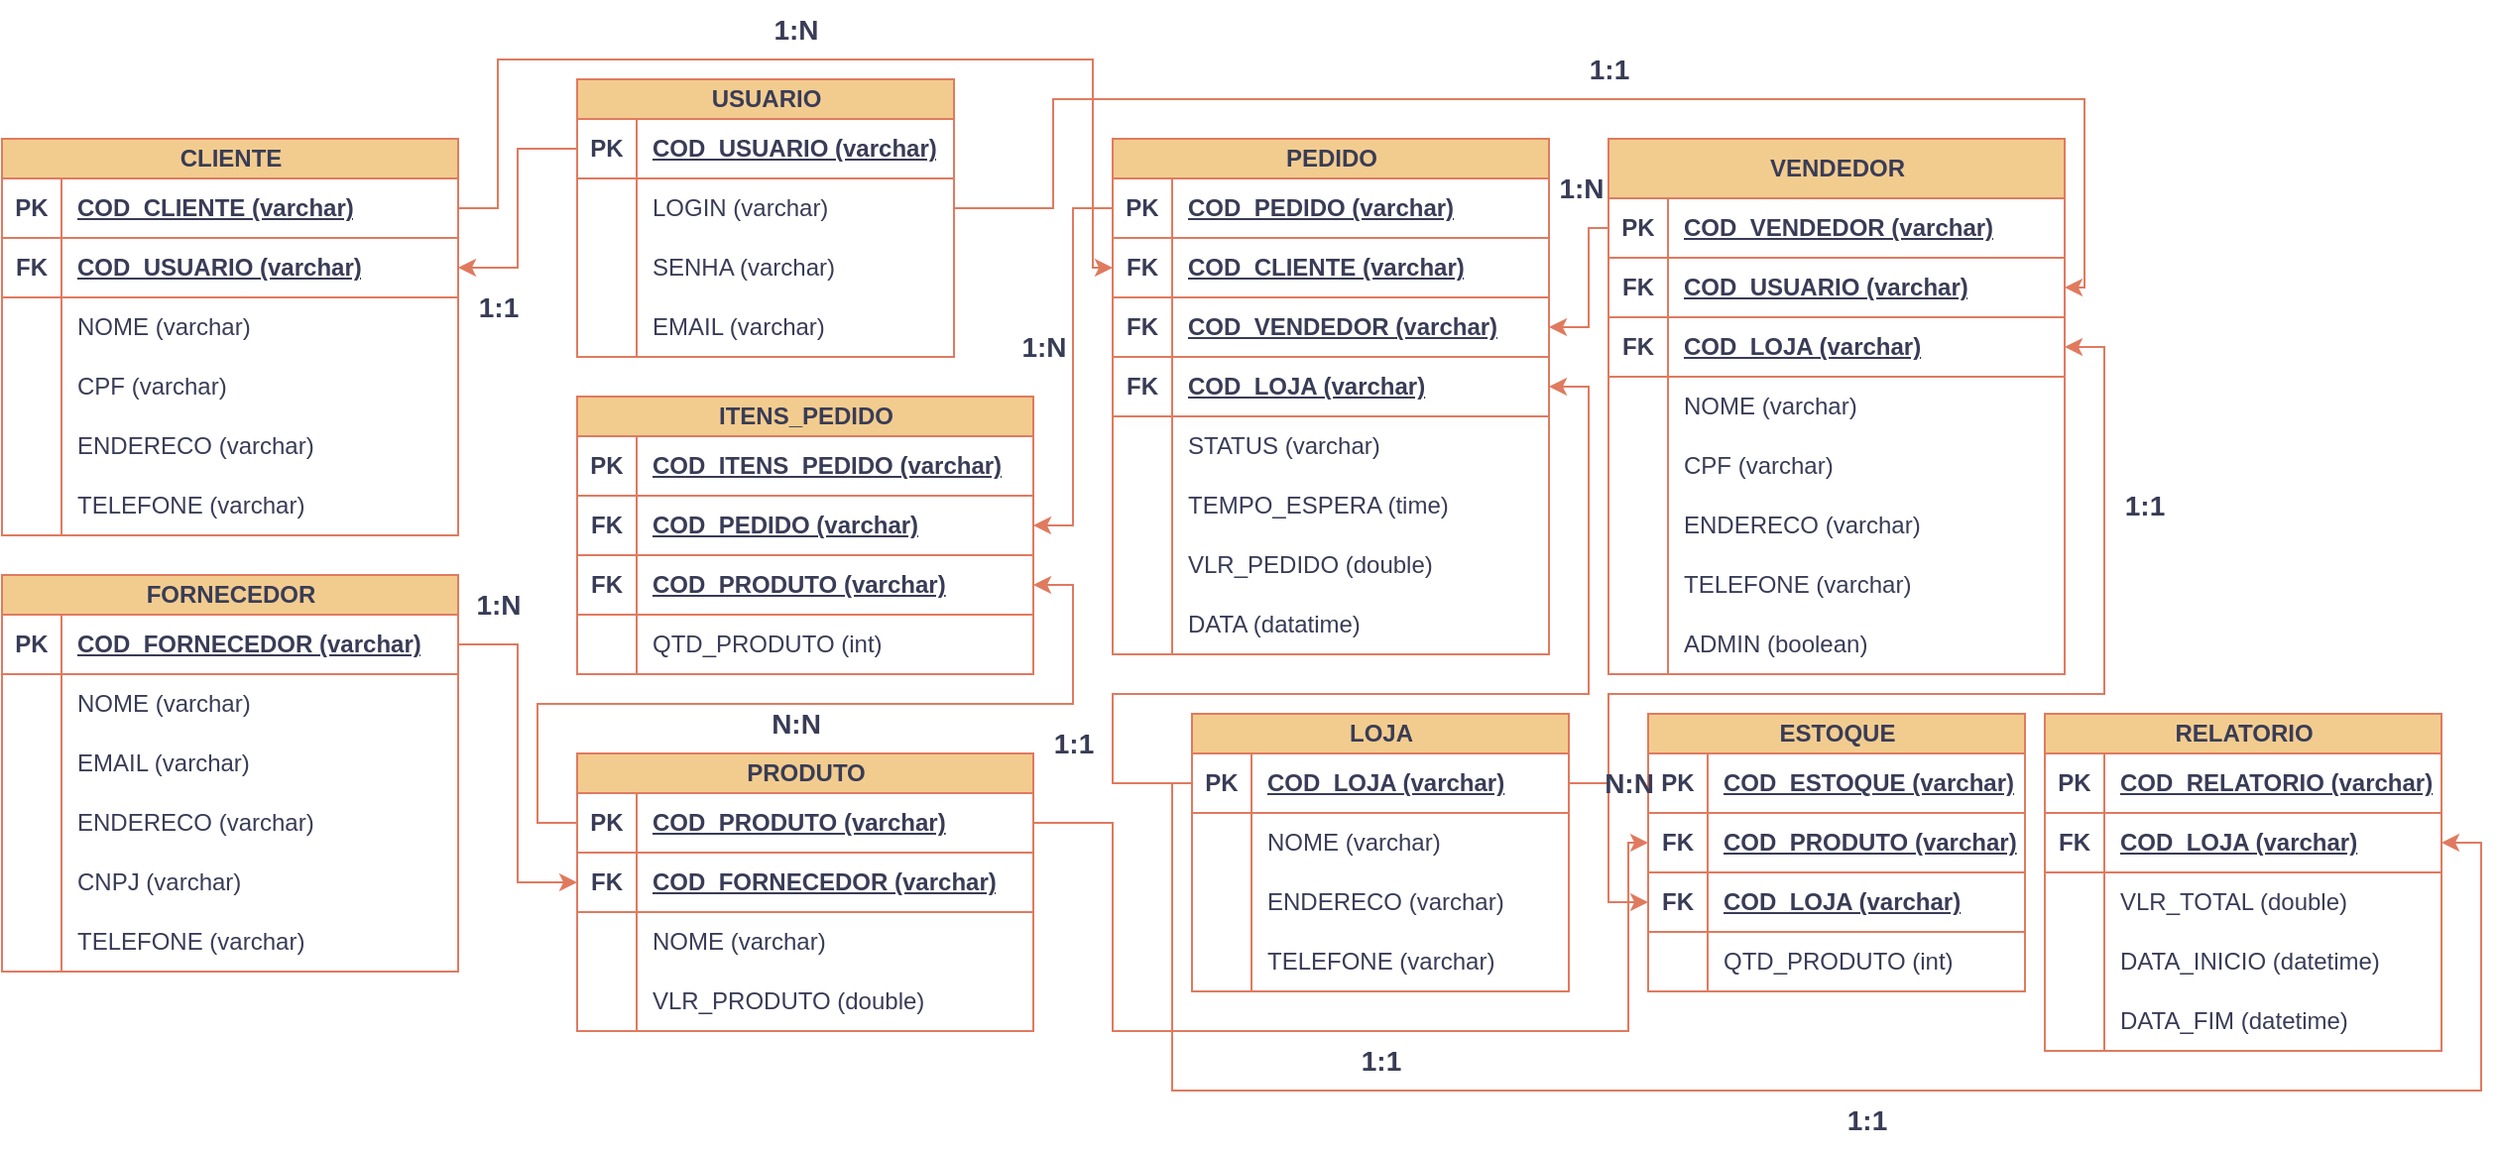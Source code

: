 <mxfile version="22.0.0" type="github">
  <diagram id="R2lEEEUBdFMjLlhIrx00" name="Page-1">
    <mxGraphModel dx="2213" dy="1926" grid="1" gridSize="10" guides="1" tooltips="1" connect="1" arrows="1" fold="1" page="1" pageScale="1" pageWidth="850" pageHeight="1100" math="0" shadow="0" extFonts="Permanent Marker^https://fonts.googleapis.com/css?family=Permanent+Marker">
      <root>
        <mxCell id="0" />
        <mxCell id="1" parent="0" />
        <mxCell id="DLBYgMcPq4VcHA1oe2m--1" value="PEDIDO" style="shape=table;startSize=20;container=1;collapsible=1;childLayout=tableLayout;fixedRows=1;rowLines=0;fontStyle=1;align=center;resizeLast=1;html=1;fillColor=#F2CC8F;rounded=0;labelBackgroundColor=none;strokeColor=#E07A5F;fontColor=#393C56;" parent="1" vertex="1">
          <mxGeometry x="220" y="-80" width="220" height="260" as="geometry" />
        </mxCell>
        <mxCell id="DLBYgMcPq4VcHA1oe2m--2" value="" style="shape=tableRow;horizontal=0;startSize=0;swimlaneHead=0;swimlaneBody=0;fillColor=none;collapsible=0;dropTarget=0;points=[[0,0.5],[1,0.5]];portConstraint=eastwest;top=0;left=0;right=0;bottom=1;rounded=0;labelBackgroundColor=none;strokeColor=#E07A5F;fontColor=#393C56;" parent="DLBYgMcPq4VcHA1oe2m--1" vertex="1">
          <mxGeometry y="20" width="220" height="30" as="geometry" />
        </mxCell>
        <mxCell id="DLBYgMcPq4VcHA1oe2m--3" value="PK" style="shape=partialRectangle;connectable=0;fillColor=none;top=0;left=0;bottom=0;right=0;fontStyle=1;overflow=hidden;whiteSpace=wrap;html=1;rounded=0;labelBackgroundColor=none;strokeColor=#E07A5F;fontColor=#393C56;" parent="DLBYgMcPq4VcHA1oe2m--2" vertex="1">
          <mxGeometry width="30" height="30" as="geometry">
            <mxRectangle width="30" height="30" as="alternateBounds" />
          </mxGeometry>
        </mxCell>
        <mxCell id="DLBYgMcPq4VcHA1oe2m--4" value="COD_PEDIDO (varchar)" style="shape=partialRectangle;connectable=0;fillColor=none;top=0;left=0;bottom=0;right=0;align=left;spacingLeft=6;fontStyle=5;overflow=hidden;whiteSpace=wrap;html=1;rounded=0;labelBackgroundColor=none;strokeColor=#E07A5F;fontColor=#393C56;" parent="DLBYgMcPq4VcHA1oe2m--2" vertex="1">
          <mxGeometry x="30" width="190" height="30" as="geometry">
            <mxRectangle width="190" height="30" as="alternateBounds" />
          </mxGeometry>
        </mxCell>
        <mxCell id="DLBYgMcPq4VcHA1oe2m--17" value="" style="shape=tableRow;horizontal=0;startSize=0;swimlaneHead=0;swimlaneBody=0;fillColor=none;collapsible=0;dropTarget=0;points=[[0,0.5],[1,0.5]];portConstraint=eastwest;top=0;left=0;right=0;bottom=1;rounded=0;labelBackgroundColor=none;strokeColor=#E07A5F;fontColor=#393C56;" parent="DLBYgMcPq4VcHA1oe2m--1" vertex="1">
          <mxGeometry y="50" width="220" height="30" as="geometry" />
        </mxCell>
        <mxCell id="DLBYgMcPq4VcHA1oe2m--18" value="FK" style="shape=partialRectangle;connectable=0;fillColor=none;top=0;left=0;bottom=0;right=0;fontStyle=1;overflow=hidden;whiteSpace=wrap;html=1;rounded=0;labelBackgroundColor=none;strokeColor=#E07A5F;fontColor=#393C56;" parent="DLBYgMcPq4VcHA1oe2m--17" vertex="1">
          <mxGeometry width="30" height="30" as="geometry">
            <mxRectangle width="30" height="30" as="alternateBounds" />
          </mxGeometry>
        </mxCell>
        <mxCell id="DLBYgMcPq4VcHA1oe2m--19" value="COD_CLIENTE (varchar)" style="shape=partialRectangle;connectable=0;fillColor=none;top=0;left=0;bottom=0;right=0;align=left;spacingLeft=6;fontStyle=5;overflow=hidden;whiteSpace=wrap;html=1;rounded=0;labelBackgroundColor=none;strokeColor=#E07A5F;fontColor=#393C56;" parent="DLBYgMcPq4VcHA1oe2m--17" vertex="1">
          <mxGeometry x="30" width="190" height="30" as="geometry">
            <mxRectangle width="190" height="30" as="alternateBounds" />
          </mxGeometry>
        </mxCell>
        <mxCell id="DLBYgMcPq4VcHA1oe2m--20" value="" style="shape=tableRow;horizontal=0;startSize=0;swimlaneHead=0;swimlaneBody=0;fillColor=none;collapsible=0;dropTarget=0;points=[[0,0.5],[1,0.5]];portConstraint=eastwest;top=0;left=0;right=0;bottom=1;rounded=0;labelBackgroundColor=none;strokeColor=#E07A5F;fontColor=#393C56;" parent="DLBYgMcPq4VcHA1oe2m--1" vertex="1">
          <mxGeometry y="80" width="220" height="30" as="geometry" />
        </mxCell>
        <mxCell id="DLBYgMcPq4VcHA1oe2m--21" value="FK" style="shape=partialRectangle;connectable=0;fillColor=none;top=0;left=0;bottom=0;right=0;fontStyle=1;overflow=hidden;whiteSpace=wrap;html=1;rounded=0;labelBackgroundColor=none;strokeColor=#E07A5F;fontColor=#393C56;" parent="DLBYgMcPq4VcHA1oe2m--20" vertex="1">
          <mxGeometry width="30" height="30" as="geometry">
            <mxRectangle width="30" height="30" as="alternateBounds" />
          </mxGeometry>
        </mxCell>
        <mxCell id="DLBYgMcPq4VcHA1oe2m--22" value="COD_VENDEDOR (varchar)" style="shape=partialRectangle;connectable=0;fillColor=none;top=0;left=0;bottom=0;right=0;align=left;spacingLeft=6;fontStyle=5;overflow=hidden;whiteSpace=wrap;html=1;rounded=0;labelBackgroundColor=none;strokeColor=#E07A5F;fontColor=#393C56;" parent="DLBYgMcPq4VcHA1oe2m--20" vertex="1">
          <mxGeometry x="30" width="190" height="30" as="geometry">
            <mxRectangle width="190" height="30" as="alternateBounds" />
          </mxGeometry>
        </mxCell>
        <mxCell id="DLBYgMcPq4VcHA1oe2m--14" value="" style="shape=tableRow;horizontal=0;startSize=0;swimlaneHead=0;swimlaneBody=0;fillColor=none;collapsible=0;dropTarget=0;points=[[0,0.5],[1,0.5]];portConstraint=eastwest;top=0;left=0;right=0;bottom=1;rounded=0;labelBackgroundColor=none;strokeColor=#E07A5F;fontColor=#393C56;" parent="DLBYgMcPq4VcHA1oe2m--1" vertex="1">
          <mxGeometry y="110" width="220" height="30" as="geometry" />
        </mxCell>
        <mxCell id="DLBYgMcPq4VcHA1oe2m--15" value="FK" style="shape=partialRectangle;connectable=0;fillColor=none;top=0;left=0;bottom=0;right=0;fontStyle=1;overflow=hidden;whiteSpace=wrap;html=1;rounded=0;labelBackgroundColor=none;strokeColor=#E07A5F;fontColor=#393C56;" parent="DLBYgMcPq4VcHA1oe2m--14" vertex="1">
          <mxGeometry width="30" height="30" as="geometry">
            <mxRectangle width="30" height="30" as="alternateBounds" />
          </mxGeometry>
        </mxCell>
        <mxCell id="DLBYgMcPq4VcHA1oe2m--16" value="COD_LOJA (varchar)" style="shape=partialRectangle;connectable=0;fillColor=none;top=0;left=0;bottom=0;right=0;align=left;spacingLeft=6;fontStyle=5;overflow=hidden;whiteSpace=wrap;html=1;rounded=0;labelBackgroundColor=none;strokeColor=#E07A5F;fontColor=#393C56;" parent="DLBYgMcPq4VcHA1oe2m--14" vertex="1">
          <mxGeometry x="30" width="190" height="30" as="geometry">
            <mxRectangle width="190" height="30" as="alternateBounds" />
          </mxGeometry>
        </mxCell>
        <mxCell id="DLBYgMcPq4VcHA1oe2m--5" value="" style="shape=tableRow;horizontal=0;startSize=0;swimlaneHead=0;swimlaneBody=0;fillColor=none;collapsible=0;dropTarget=0;points=[[0,0.5],[1,0.5]];portConstraint=eastwest;top=0;left=0;right=0;bottom=0;rounded=0;labelBackgroundColor=none;strokeColor=#E07A5F;fontColor=#393C56;" parent="DLBYgMcPq4VcHA1oe2m--1" vertex="1">
          <mxGeometry y="140" width="220" height="30" as="geometry" />
        </mxCell>
        <mxCell id="DLBYgMcPq4VcHA1oe2m--6" value="" style="shape=partialRectangle;connectable=0;fillColor=none;top=0;left=0;bottom=0;right=0;editable=1;overflow=hidden;whiteSpace=wrap;html=1;rounded=0;labelBackgroundColor=none;strokeColor=#E07A5F;fontColor=#393C56;" parent="DLBYgMcPq4VcHA1oe2m--5" vertex="1">
          <mxGeometry width="30" height="30" as="geometry">
            <mxRectangle width="30" height="30" as="alternateBounds" />
          </mxGeometry>
        </mxCell>
        <mxCell id="DLBYgMcPq4VcHA1oe2m--7" value="STATUS (varchar)" style="shape=partialRectangle;connectable=0;fillColor=none;top=0;left=0;bottom=0;right=0;align=left;spacingLeft=6;overflow=hidden;whiteSpace=wrap;html=1;rounded=0;labelBackgroundColor=none;strokeColor=#E07A5F;fontColor=#393C56;" parent="DLBYgMcPq4VcHA1oe2m--5" vertex="1">
          <mxGeometry x="30" width="190" height="30" as="geometry">
            <mxRectangle width="190" height="30" as="alternateBounds" />
          </mxGeometry>
        </mxCell>
        <mxCell id="DLBYgMcPq4VcHA1oe2m--8" value="" style="shape=tableRow;horizontal=0;startSize=0;swimlaneHead=0;swimlaneBody=0;fillColor=none;collapsible=0;dropTarget=0;points=[[0,0.5],[1,0.5]];portConstraint=eastwest;top=0;left=0;right=0;bottom=0;rounded=0;labelBackgroundColor=none;strokeColor=#E07A5F;fontColor=#393C56;" parent="DLBYgMcPq4VcHA1oe2m--1" vertex="1">
          <mxGeometry y="170" width="220" height="30" as="geometry" />
        </mxCell>
        <mxCell id="DLBYgMcPq4VcHA1oe2m--9" value="" style="shape=partialRectangle;connectable=0;fillColor=none;top=0;left=0;bottom=0;right=0;editable=1;overflow=hidden;whiteSpace=wrap;html=1;rounded=0;labelBackgroundColor=none;strokeColor=#E07A5F;fontColor=#393C56;" parent="DLBYgMcPq4VcHA1oe2m--8" vertex="1">
          <mxGeometry width="30" height="30" as="geometry">
            <mxRectangle width="30" height="30" as="alternateBounds" />
          </mxGeometry>
        </mxCell>
        <mxCell id="DLBYgMcPq4VcHA1oe2m--10" value="TEMPO_ESPERA (time)" style="shape=partialRectangle;connectable=0;fillColor=none;top=0;left=0;bottom=0;right=0;align=left;spacingLeft=6;overflow=hidden;whiteSpace=wrap;html=1;rounded=0;labelBackgroundColor=none;strokeColor=#E07A5F;fontColor=#393C56;" parent="DLBYgMcPq4VcHA1oe2m--8" vertex="1">
          <mxGeometry x="30" width="190" height="30" as="geometry">
            <mxRectangle width="190" height="30" as="alternateBounds" />
          </mxGeometry>
        </mxCell>
        <mxCell id="DLBYgMcPq4VcHA1oe2m--11" value="" style="shape=tableRow;horizontal=0;startSize=0;swimlaneHead=0;swimlaneBody=0;fillColor=none;collapsible=0;dropTarget=0;points=[[0,0.5],[1,0.5]];portConstraint=eastwest;top=0;left=0;right=0;bottom=0;rounded=0;labelBackgroundColor=none;strokeColor=#E07A5F;fontColor=#393C56;" parent="DLBYgMcPq4VcHA1oe2m--1" vertex="1">
          <mxGeometry y="200" width="220" height="30" as="geometry" />
        </mxCell>
        <mxCell id="DLBYgMcPq4VcHA1oe2m--12" value="" style="shape=partialRectangle;connectable=0;fillColor=none;top=0;left=0;bottom=0;right=0;editable=1;overflow=hidden;whiteSpace=wrap;html=1;rounded=0;labelBackgroundColor=none;strokeColor=#E07A5F;fontColor=#393C56;" parent="DLBYgMcPq4VcHA1oe2m--11" vertex="1">
          <mxGeometry width="30" height="30" as="geometry">
            <mxRectangle width="30" height="30" as="alternateBounds" />
          </mxGeometry>
        </mxCell>
        <mxCell id="DLBYgMcPq4VcHA1oe2m--13" value="VLR_PEDIDO (double)" style="shape=partialRectangle;connectable=0;fillColor=none;top=0;left=0;bottom=0;right=0;align=left;spacingLeft=6;overflow=hidden;whiteSpace=wrap;html=1;rounded=0;labelBackgroundColor=none;strokeColor=#E07A5F;fontColor=#393C56;" parent="DLBYgMcPq4VcHA1oe2m--11" vertex="1">
          <mxGeometry x="30" width="190" height="30" as="geometry">
            <mxRectangle width="190" height="30" as="alternateBounds" />
          </mxGeometry>
        </mxCell>
        <mxCell id="DLBYgMcPq4VcHA1oe2m--23" value="" style="shape=tableRow;horizontal=0;startSize=0;swimlaneHead=0;swimlaneBody=0;fillColor=none;collapsible=0;dropTarget=0;points=[[0,0.5],[1,0.5]];portConstraint=eastwest;top=0;left=0;right=0;bottom=0;rounded=0;labelBackgroundColor=none;strokeColor=#E07A5F;fontColor=#393C56;" parent="DLBYgMcPq4VcHA1oe2m--1" vertex="1">
          <mxGeometry y="230" width="220" height="30" as="geometry" />
        </mxCell>
        <mxCell id="DLBYgMcPq4VcHA1oe2m--24" value="" style="shape=partialRectangle;connectable=0;fillColor=none;top=0;left=0;bottom=0;right=0;editable=1;overflow=hidden;whiteSpace=wrap;html=1;rounded=0;labelBackgroundColor=none;strokeColor=#E07A5F;fontColor=#393C56;" parent="DLBYgMcPq4VcHA1oe2m--23" vertex="1">
          <mxGeometry width="30" height="30" as="geometry">
            <mxRectangle width="30" height="30" as="alternateBounds" />
          </mxGeometry>
        </mxCell>
        <mxCell id="DLBYgMcPq4VcHA1oe2m--25" value="DATA (datatime)" style="shape=partialRectangle;connectable=0;fillColor=none;top=0;left=0;bottom=0;right=0;align=left;spacingLeft=6;overflow=hidden;whiteSpace=wrap;html=1;rounded=0;labelBackgroundColor=none;strokeColor=#E07A5F;fontColor=#393C56;" parent="DLBYgMcPq4VcHA1oe2m--23" vertex="1">
          <mxGeometry x="30" width="190" height="30" as="geometry">
            <mxRectangle width="190" height="30" as="alternateBounds" />
          </mxGeometry>
        </mxCell>
        <mxCell id="DLBYgMcPq4VcHA1oe2m--26" value="ITENS_PEDIDO" style="shape=table;startSize=20;container=1;collapsible=1;childLayout=tableLayout;fixedRows=1;rowLines=0;fontStyle=1;align=center;resizeLast=1;html=1;fillColor=#F2CC8F;rounded=0;labelBackgroundColor=none;strokeColor=#E07A5F;fontColor=#393C56;" parent="1" vertex="1">
          <mxGeometry x="-50" y="50" width="230" height="140" as="geometry" />
        </mxCell>
        <mxCell id="DLBYgMcPq4VcHA1oe2m--27" value="" style="shape=tableRow;horizontal=0;startSize=0;swimlaneHead=0;swimlaneBody=0;fillColor=none;collapsible=0;dropTarget=0;points=[[0,0.5],[1,0.5]];portConstraint=eastwest;top=0;left=0;right=0;bottom=1;rounded=0;labelBackgroundColor=none;strokeColor=#E07A5F;fontColor=#393C56;" parent="DLBYgMcPq4VcHA1oe2m--26" vertex="1">
          <mxGeometry y="20" width="230" height="30" as="geometry" />
        </mxCell>
        <mxCell id="DLBYgMcPq4VcHA1oe2m--28" value="PK" style="shape=partialRectangle;connectable=0;fillColor=none;top=0;left=0;bottom=0;right=0;fontStyle=1;overflow=hidden;whiteSpace=wrap;html=1;rounded=0;labelBackgroundColor=none;strokeColor=#E07A5F;fontColor=#393C56;" parent="DLBYgMcPq4VcHA1oe2m--27" vertex="1">
          <mxGeometry width="30" height="30" as="geometry">
            <mxRectangle width="30" height="30" as="alternateBounds" />
          </mxGeometry>
        </mxCell>
        <mxCell id="DLBYgMcPq4VcHA1oe2m--29" value="COD_ITENS_PEDIDO (varchar)" style="shape=partialRectangle;connectable=0;fillColor=none;top=0;left=0;bottom=0;right=0;align=left;spacingLeft=6;fontStyle=5;overflow=hidden;whiteSpace=wrap;html=1;rounded=0;labelBackgroundColor=none;strokeColor=#E07A5F;fontColor=#393C56;" parent="DLBYgMcPq4VcHA1oe2m--27" vertex="1">
          <mxGeometry x="30" width="200" height="30" as="geometry">
            <mxRectangle width="200" height="30" as="alternateBounds" />
          </mxGeometry>
        </mxCell>
        <mxCell id="DLBYgMcPq4VcHA1oe2m--30" value="" style="shape=tableRow;horizontal=0;startSize=0;swimlaneHead=0;swimlaneBody=0;fillColor=none;collapsible=0;dropTarget=0;points=[[0,0.5],[1,0.5]];portConstraint=eastwest;top=0;left=0;right=0;bottom=1;rounded=0;labelBackgroundColor=none;strokeColor=#E07A5F;fontColor=#393C56;" parent="DLBYgMcPq4VcHA1oe2m--26" vertex="1">
          <mxGeometry y="50" width="230" height="30" as="geometry" />
        </mxCell>
        <mxCell id="DLBYgMcPq4VcHA1oe2m--31" value="FK" style="shape=partialRectangle;connectable=0;fillColor=none;top=0;left=0;bottom=0;right=0;fontStyle=1;overflow=hidden;whiteSpace=wrap;html=1;rounded=0;labelBackgroundColor=none;strokeColor=#E07A5F;fontColor=#393C56;" parent="DLBYgMcPq4VcHA1oe2m--30" vertex="1">
          <mxGeometry width="30" height="30" as="geometry">
            <mxRectangle width="30" height="30" as="alternateBounds" />
          </mxGeometry>
        </mxCell>
        <mxCell id="DLBYgMcPq4VcHA1oe2m--32" value="COD_PEDIDO (varchar)" style="shape=partialRectangle;connectable=0;fillColor=none;top=0;left=0;bottom=0;right=0;align=left;spacingLeft=6;fontStyle=5;overflow=hidden;whiteSpace=wrap;html=1;rounded=0;labelBackgroundColor=none;strokeColor=#E07A5F;fontColor=#393C56;" parent="DLBYgMcPq4VcHA1oe2m--30" vertex="1">
          <mxGeometry x="30" width="200" height="30" as="geometry">
            <mxRectangle width="200" height="30" as="alternateBounds" />
          </mxGeometry>
        </mxCell>
        <mxCell id="DLBYgMcPq4VcHA1oe2m--33" value="" style="shape=tableRow;horizontal=0;startSize=0;swimlaneHead=0;swimlaneBody=0;fillColor=none;collapsible=0;dropTarget=0;points=[[0,0.5],[1,0.5]];portConstraint=eastwest;top=0;left=0;right=0;bottom=1;rounded=0;labelBackgroundColor=none;strokeColor=#E07A5F;fontColor=#393C56;" parent="DLBYgMcPq4VcHA1oe2m--26" vertex="1">
          <mxGeometry y="80" width="230" height="30" as="geometry" />
        </mxCell>
        <mxCell id="DLBYgMcPq4VcHA1oe2m--34" value="FK" style="shape=partialRectangle;connectable=0;fillColor=none;top=0;left=0;bottom=0;right=0;fontStyle=1;overflow=hidden;whiteSpace=wrap;html=1;rounded=0;labelBackgroundColor=none;strokeColor=#E07A5F;fontColor=#393C56;" parent="DLBYgMcPq4VcHA1oe2m--33" vertex="1">
          <mxGeometry width="30" height="30" as="geometry">
            <mxRectangle width="30" height="30" as="alternateBounds" />
          </mxGeometry>
        </mxCell>
        <mxCell id="DLBYgMcPq4VcHA1oe2m--35" value="COD_PRODUTO (varchar)" style="shape=partialRectangle;connectable=0;fillColor=none;top=0;left=0;bottom=0;right=0;align=left;spacingLeft=6;fontStyle=5;overflow=hidden;whiteSpace=wrap;html=1;rounded=0;labelBackgroundColor=none;strokeColor=#E07A5F;fontColor=#393C56;" parent="DLBYgMcPq4VcHA1oe2m--33" vertex="1">
          <mxGeometry x="30" width="200" height="30" as="geometry">
            <mxRectangle width="200" height="30" as="alternateBounds" />
          </mxGeometry>
        </mxCell>
        <mxCell id="DLBYgMcPq4VcHA1oe2m--39" value="" style="shape=tableRow;horizontal=0;startSize=0;swimlaneHead=0;swimlaneBody=0;fillColor=none;collapsible=0;dropTarget=0;points=[[0,0.5],[1,0.5]];portConstraint=eastwest;top=0;left=0;right=0;bottom=0;rounded=0;labelBackgroundColor=none;strokeColor=#E07A5F;fontColor=#393C56;" parent="DLBYgMcPq4VcHA1oe2m--26" vertex="1">
          <mxGeometry y="110" width="230" height="30" as="geometry" />
        </mxCell>
        <mxCell id="DLBYgMcPq4VcHA1oe2m--40" value="" style="shape=partialRectangle;connectable=0;fillColor=none;top=0;left=0;bottom=0;right=0;editable=1;overflow=hidden;whiteSpace=wrap;html=1;rounded=0;labelBackgroundColor=none;strokeColor=#E07A5F;fontColor=#393C56;" parent="DLBYgMcPq4VcHA1oe2m--39" vertex="1">
          <mxGeometry width="30" height="30" as="geometry">
            <mxRectangle width="30" height="30" as="alternateBounds" />
          </mxGeometry>
        </mxCell>
        <mxCell id="DLBYgMcPq4VcHA1oe2m--41" value="QTD_PRODUTO (int)" style="shape=partialRectangle;connectable=0;fillColor=none;top=0;left=0;bottom=0;right=0;align=left;spacingLeft=6;overflow=hidden;whiteSpace=wrap;html=1;rounded=0;labelBackgroundColor=none;strokeColor=#E07A5F;fontColor=#393C56;" parent="DLBYgMcPq4VcHA1oe2m--39" vertex="1">
          <mxGeometry x="30" width="200" height="30" as="geometry">
            <mxRectangle width="200" height="30" as="alternateBounds" />
          </mxGeometry>
        </mxCell>
        <mxCell id="DLBYgMcPq4VcHA1oe2m--51" style="edgeStyle=orthogonalEdgeStyle;rounded=0;orthogonalLoop=1;jettySize=auto;html=1;entryX=1;entryY=0.5;entryDx=0;entryDy=0;labelBackgroundColor=none;strokeColor=#E07A5F;fontColor=default;" parent="1" source="DLBYgMcPq4VcHA1oe2m--2" target="DLBYgMcPq4VcHA1oe2m--30" edge="1">
          <mxGeometry relative="1" as="geometry" />
        </mxCell>
        <mxCell id="DLBYgMcPq4VcHA1oe2m--52" value="PRODUTO" style="shape=table;startSize=20;container=1;collapsible=1;childLayout=tableLayout;fixedRows=1;rowLines=0;fontStyle=1;align=center;resizeLast=1;html=1;fillColor=#F2CC8F;rounded=0;labelBackgroundColor=none;strokeColor=#E07A5F;fontColor=#393C56;" parent="1" vertex="1">
          <mxGeometry x="-50" y="230" width="230" height="140" as="geometry" />
        </mxCell>
        <mxCell id="DLBYgMcPq4VcHA1oe2m--53" value="" style="shape=tableRow;horizontal=0;startSize=0;swimlaneHead=0;swimlaneBody=0;fillColor=none;collapsible=0;dropTarget=0;points=[[0,0.5],[1,0.5]];portConstraint=eastwest;top=0;left=0;right=0;bottom=1;rounded=0;labelBackgroundColor=none;strokeColor=#E07A5F;fontColor=#393C56;" parent="DLBYgMcPq4VcHA1oe2m--52" vertex="1">
          <mxGeometry y="20" width="230" height="30" as="geometry" />
        </mxCell>
        <mxCell id="DLBYgMcPq4VcHA1oe2m--54" value="PK" style="shape=partialRectangle;connectable=0;fillColor=none;top=0;left=0;bottom=0;right=0;fontStyle=1;overflow=hidden;whiteSpace=wrap;html=1;rounded=0;labelBackgroundColor=none;strokeColor=#E07A5F;fontColor=#393C56;" parent="DLBYgMcPq4VcHA1oe2m--53" vertex="1">
          <mxGeometry width="30" height="30" as="geometry">
            <mxRectangle width="30" height="30" as="alternateBounds" />
          </mxGeometry>
        </mxCell>
        <mxCell id="DLBYgMcPq4VcHA1oe2m--55" value="COD_PRODUTO (varchar)" style="shape=partialRectangle;connectable=0;fillColor=none;top=0;left=0;bottom=0;right=0;align=left;spacingLeft=6;fontStyle=5;overflow=hidden;whiteSpace=wrap;html=1;rounded=0;labelBackgroundColor=none;strokeColor=#E07A5F;fontColor=#393C56;" parent="DLBYgMcPq4VcHA1oe2m--53" vertex="1">
          <mxGeometry x="30" width="200" height="30" as="geometry">
            <mxRectangle width="200" height="30" as="alternateBounds" />
          </mxGeometry>
        </mxCell>
        <mxCell id="DLBYgMcPq4VcHA1oe2m--56" value="" style="shape=tableRow;horizontal=0;startSize=0;swimlaneHead=0;swimlaneBody=0;fillColor=none;collapsible=0;dropTarget=0;points=[[0,0.5],[1,0.5]];portConstraint=eastwest;top=0;left=0;right=0;bottom=1;rounded=0;labelBackgroundColor=none;strokeColor=#E07A5F;fontColor=#393C56;" parent="DLBYgMcPq4VcHA1oe2m--52" vertex="1">
          <mxGeometry y="50" width="230" height="30" as="geometry" />
        </mxCell>
        <mxCell id="DLBYgMcPq4VcHA1oe2m--57" value="FK" style="shape=partialRectangle;connectable=0;fillColor=none;top=0;left=0;bottom=0;right=0;fontStyle=1;overflow=hidden;whiteSpace=wrap;html=1;rounded=0;labelBackgroundColor=none;strokeColor=#E07A5F;fontColor=#393C56;" parent="DLBYgMcPq4VcHA1oe2m--56" vertex="1">
          <mxGeometry width="30" height="30" as="geometry">
            <mxRectangle width="30" height="30" as="alternateBounds" />
          </mxGeometry>
        </mxCell>
        <mxCell id="DLBYgMcPq4VcHA1oe2m--58" value="COD_FORNECEDOR (varchar)" style="shape=partialRectangle;connectable=0;fillColor=none;top=0;left=0;bottom=0;right=0;align=left;spacingLeft=6;fontStyle=5;overflow=hidden;whiteSpace=wrap;html=1;rounded=0;labelBackgroundColor=none;strokeColor=#E07A5F;fontColor=#393C56;" parent="DLBYgMcPq4VcHA1oe2m--56" vertex="1">
          <mxGeometry x="30" width="200" height="30" as="geometry">
            <mxRectangle width="200" height="30" as="alternateBounds" />
          </mxGeometry>
        </mxCell>
        <mxCell id="DLBYgMcPq4VcHA1oe2m--65" value="" style="shape=tableRow;horizontal=0;startSize=0;swimlaneHead=0;swimlaneBody=0;fillColor=none;collapsible=0;dropTarget=0;points=[[0,0.5],[1,0.5]];portConstraint=eastwest;top=0;left=0;right=0;bottom=0;rounded=0;labelBackgroundColor=none;strokeColor=#E07A5F;fontColor=#393C56;" parent="DLBYgMcPq4VcHA1oe2m--52" vertex="1">
          <mxGeometry y="80" width="230" height="30" as="geometry" />
        </mxCell>
        <mxCell id="DLBYgMcPq4VcHA1oe2m--66" value="" style="shape=partialRectangle;connectable=0;fillColor=none;top=0;left=0;bottom=0;right=0;editable=1;overflow=hidden;whiteSpace=wrap;html=1;rounded=0;labelBackgroundColor=none;strokeColor=#E07A5F;fontColor=#393C56;" parent="DLBYgMcPq4VcHA1oe2m--65" vertex="1">
          <mxGeometry width="30" height="30" as="geometry">
            <mxRectangle width="30" height="30" as="alternateBounds" />
          </mxGeometry>
        </mxCell>
        <mxCell id="DLBYgMcPq4VcHA1oe2m--67" value="NOME (varchar)" style="shape=partialRectangle;connectable=0;fillColor=none;top=0;left=0;bottom=0;right=0;align=left;spacingLeft=6;overflow=hidden;whiteSpace=wrap;html=1;rounded=0;labelBackgroundColor=none;strokeColor=#E07A5F;fontColor=#393C56;" parent="DLBYgMcPq4VcHA1oe2m--65" vertex="1">
          <mxGeometry x="30" width="200" height="30" as="geometry">
            <mxRectangle width="200" height="30" as="alternateBounds" />
          </mxGeometry>
        </mxCell>
        <mxCell id="DLBYgMcPq4VcHA1oe2m--68" value="" style="shape=tableRow;horizontal=0;startSize=0;swimlaneHead=0;swimlaneBody=0;fillColor=none;collapsible=0;dropTarget=0;points=[[0,0.5],[1,0.5]];portConstraint=eastwest;top=0;left=0;right=0;bottom=0;rounded=0;labelBackgroundColor=none;strokeColor=#E07A5F;fontColor=#393C56;" parent="DLBYgMcPq4VcHA1oe2m--52" vertex="1">
          <mxGeometry y="110" width="230" height="30" as="geometry" />
        </mxCell>
        <mxCell id="DLBYgMcPq4VcHA1oe2m--69" value="" style="shape=partialRectangle;connectable=0;fillColor=none;top=0;left=0;bottom=0;right=0;editable=1;overflow=hidden;whiteSpace=wrap;html=1;rounded=0;labelBackgroundColor=none;strokeColor=#E07A5F;fontColor=#393C56;" parent="DLBYgMcPq4VcHA1oe2m--68" vertex="1">
          <mxGeometry width="30" height="30" as="geometry">
            <mxRectangle width="30" height="30" as="alternateBounds" />
          </mxGeometry>
        </mxCell>
        <mxCell id="DLBYgMcPq4VcHA1oe2m--70" value="VLR_PRODUTO (double)" style="shape=partialRectangle;connectable=0;fillColor=none;top=0;left=0;bottom=0;right=0;align=left;spacingLeft=6;overflow=hidden;whiteSpace=wrap;html=1;rounded=0;labelBackgroundColor=none;strokeColor=#E07A5F;fontColor=#393C56;" parent="DLBYgMcPq4VcHA1oe2m--68" vertex="1">
          <mxGeometry x="30" width="200" height="30" as="geometry">
            <mxRectangle width="200" height="30" as="alternateBounds" />
          </mxGeometry>
        </mxCell>
        <mxCell id="DLBYgMcPq4VcHA1oe2m--81" style="edgeStyle=orthogonalEdgeStyle;rounded=0;orthogonalLoop=1;jettySize=auto;html=1;entryX=1;entryY=0.5;entryDx=0;entryDy=0;labelBackgroundColor=none;strokeColor=#E07A5F;fontColor=default;" parent="1" source="DLBYgMcPq4VcHA1oe2m--53" target="DLBYgMcPq4VcHA1oe2m--33" edge="1">
          <mxGeometry relative="1" as="geometry" />
        </mxCell>
        <mxCell id="DLBYgMcPq4VcHA1oe2m--82" value="FORNECEDOR" style="shape=table;startSize=20;container=1;collapsible=1;childLayout=tableLayout;fixedRows=1;rowLines=0;fontStyle=1;align=center;resizeLast=1;html=1;fillColor=#F2CC8F;rounded=0;labelBackgroundColor=none;strokeColor=#E07A5F;fontColor=#393C56;" parent="1" vertex="1">
          <mxGeometry x="-340" y="140" width="230" height="200" as="geometry" />
        </mxCell>
        <mxCell id="DLBYgMcPq4VcHA1oe2m--83" value="" style="shape=tableRow;horizontal=0;startSize=0;swimlaneHead=0;swimlaneBody=0;fillColor=none;collapsible=0;dropTarget=0;points=[[0,0.5],[1,0.5]];portConstraint=eastwest;top=0;left=0;right=0;bottom=1;rounded=0;labelBackgroundColor=none;strokeColor=#E07A5F;fontColor=#393C56;" parent="DLBYgMcPq4VcHA1oe2m--82" vertex="1">
          <mxGeometry y="20" width="230" height="30" as="geometry" />
        </mxCell>
        <mxCell id="DLBYgMcPq4VcHA1oe2m--84" value="PK" style="shape=partialRectangle;connectable=0;fillColor=none;top=0;left=0;bottom=0;right=0;fontStyle=1;overflow=hidden;whiteSpace=wrap;html=1;rounded=0;labelBackgroundColor=none;strokeColor=#E07A5F;fontColor=#393C56;" parent="DLBYgMcPq4VcHA1oe2m--83" vertex="1">
          <mxGeometry width="30" height="30" as="geometry">
            <mxRectangle width="30" height="30" as="alternateBounds" />
          </mxGeometry>
        </mxCell>
        <mxCell id="DLBYgMcPq4VcHA1oe2m--85" value="COD_FORNECEDOR (varchar)" style="shape=partialRectangle;connectable=0;fillColor=none;top=0;left=0;bottom=0;right=0;align=left;spacingLeft=6;fontStyle=5;overflow=hidden;whiteSpace=wrap;html=1;rounded=0;labelBackgroundColor=none;strokeColor=#E07A5F;fontColor=#393C56;" parent="DLBYgMcPq4VcHA1oe2m--83" vertex="1">
          <mxGeometry x="30" width="200" height="30" as="geometry">
            <mxRectangle width="200" height="30" as="alternateBounds" />
          </mxGeometry>
        </mxCell>
        <mxCell id="DLBYgMcPq4VcHA1oe2m--89" value="" style="shape=tableRow;horizontal=0;startSize=0;swimlaneHead=0;swimlaneBody=0;fillColor=none;collapsible=0;dropTarget=0;points=[[0,0.5],[1,0.5]];portConstraint=eastwest;top=0;left=0;right=0;bottom=0;rounded=0;labelBackgroundColor=none;strokeColor=#E07A5F;fontColor=#393C56;" parent="DLBYgMcPq4VcHA1oe2m--82" vertex="1">
          <mxGeometry y="50" width="230" height="30" as="geometry" />
        </mxCell>
        <mxCell id="DLBYgMcPq4VcHA1oe2m--90" value="" style="shape=partialRectangle;connectable=0;fillColor=none;top=0;left=0;bottom=0;right=0;editable=1;overflow=hidden;whiteSpace=wrap;html=1;rounded=0;labelBackgroundColor=none;strokeColor=#E07A5F;fontColor=#393C56;" parent="DLBYgMcPq4VcHA1oe2m--89" vertex="1">
          <mxGeometry width="30" height="30" as="geometry">
            <mxRectangle width="30" height="30" as="alternateBounds" />
          </mxGeometry>
        </mxCell>
        <mxCell id="DLBYgMcPq4VcHA1oe2m--91" value="NOME (varchar)" style="shape=partialRectangle;connectable=0;fillColor=none;top=0;left=0;bottom=0;right=0;align=left;spacingLeft=6;overflow=hidden;whiteSpace=wrap;html=1;rounded=0;labelBackgroundColor=none;strokeColor=#E07A5F;fontColor=#393C56;" parent="DLBYgMcPq4VcHA1oe2m--89" vertex="1">
          <mxGeometry x="30" width="200" height="30" as="geometry">
            <mxRectangle width="200" height="30" as="alternateBounds" />
          </mxGeometry>
        </mxCell>
        <mxCell id="DLBYgMcPq4VcHA1oe2m--92" value="" style="shape=tableRow;horizontal=0;startSize=0;swimlaneHead=0;swimlaneBody=0;fillColor=none;collapsible=0;dropTarget=0;points=[[0,0.5],[1,0.5]];portConstraint=eastwest;top=0;left=0;right=0;bottom=0;rounded=0;labelBackgroundColor=none;strokeColor=#E07A5F;fontColor=#393C56;" parent="DLBYgMcPq4VcHA1oe2m--82" vertex="1">
          <mxGeometry y="80" width="230" height="30" as="geometry" />
        </mxCell>
        <mxCell id="DLBYgMcPq4VcHA1oe2m--93" value="" style="shape=partialRectangle;connectable=0;fillColor=none;top=0;left=0;bottom=0;right=0;editable=1;overflow=hidden;whiteSpace=wrap;html=1;rounded=0;labelBackgroundColor=none;strokeColor=#E07A5F;fontColor=#393C56;" parent="DLBYgMcPq4VcHA1oe2m--92" vertex="1">
          <mxGeometry width="30" height="30" as="geometry">
            <mxRectangle width="30" height="30" as="alternateBounds" />
          </mxGeometry>
        </mxCell>
        <mxCell id="DLBYgMcPq4VcHA1oe2m--94" value="EMAIL (varchar)" style="shape=partialRectangle;connectable=0;fillColor=none;top=0;left=0;bottom=0;right=0;align=left;spacingLeft=6;overflow=hidden;whiteSpace=wrap;html=1;rounded=0;labelBackgroundColor=none;strokeColor=#E07A5F;fontColor=#393C56;" parent="DLBYgMcPq4VcHA1oe2m--92" vertex="1">
          <mxGeometry x="30" width="200" height="30" as="geometry">
            <mxRectangle width="200" height="30" as="alternateBounds" />
          </mxGeometry>
        </mxCell>
        <mxCell id="DLBYgMcPq4VcHA1oe2m--95" value="" style="shape=tableRow;horizontal=0;startSize=0;swimlaneHead=0;swimlaneBody=0;fillColor=none;collapsible=0;dropTarget=0;points=[[0,0.5],[1,0.5]];portConstraint=eastwest;top=0;left=0;right=0;bottom=0;rounded=0;labelBackgroundColor=none;strokeColor=#E07A5F;fontColor=#393C56;" parent="DLBYgMcPq4VcHA1oe2m--82" vertex="1">
          <mxGeometry y="110" width="230" height="30" as="geometry" />
        </mxCell>
        <mxCell id="DLBYgMcPq4VcHA1oe2m--96" value="" style="shape=partialRectangle;connectable=0;fillColor=none;top=0;left=0;bottom=0;right=0;editable=1;overflow=hidden;whiteSpace=wrap;html=1;rounded=0;labelBackgroundColor=none;strokeColor=#E07A5F;fontColor=#393C56;" parent="DLBYgMcPq4VcHA1oe2m--95" vertex="1">
          <mxGeometry width="30" height="30" as="geometry">
            <mxRectangle width="30" height="30" as="alternateBounds" />
          </mxGeometry>
        </mxCell>
        <mxCell id="DLBYgMcPq4VcHA1oe2m--97" value="ENDERECO (varchar)" style="shape=partialRectangle;connectable=0;fillColor=none;top=0;left=0;bottom=0;right=0;align=left;spacingLeft=6;overflow=hidden;whiteSpace=wrap;html=1;rounded=0;labelBackgroundColor=none;strokeColor=#E07A5F;fontColor=#393C56;" parent="DLBYgMcPq4VcHA1oe2m--95" vertex="1">
          <mxGeometry x="30" width="200" height="30" as="geometry">
            <mxRectangle width="200" height="30" as="alternateBounds" />
          </mxGeometry>
        </mxCell>
        <mxCell id="DLBYgMcPq4VcHA1oe2m--98" value="" style="shape=tableRow;horizontal=0;startSize=0;swimlaneHead=0;swimlaneBody=0;fillColor=none;collapsible=0;dropTarget=0;points=[[0,0.5],[1,0.5]];portConstraint=eastwest;top=0;left=0;right=0;bottom=0;rounded=0;labelBackgroundColor=none;strokeColor=#E07A5F;fontColor=#393C56;" parent="DLBYgMcPq4VcHA1oe2m--82" vertex="1">
          <mxGeometry y="140" width="230" height="30" as="geometry" />
        </mxCell>
        <mxCell id="DLBYgMcPq4VcHA1oe2m--99" value="" style="shape=partialRectangle;connectable=0;fillColor=none;top=0;left=0;bottom=0;right=0;editable=1;overflow=hidden;whiteSpace=wrap;html=1;rounded=0;labelBackgroundColor=none;strokeColor=#E07A5F;fontColor=#393C56;" parent="DLBYgMcPq4VcHA1oe2m--98" vertex="1">
          <mxGeometry width="30" height="30" as="geometry">
            <mxRectangle width="30" height="30" as="alternateBounds" />
          </mxGeometry>
        </mxCell>
        <mxCell id="DLBYgMcPq4VcHA1oe2m--100" value="CNPJ (varchar)" style="shape=partialRectangle;connectable=0;fillColor=none;top=0;left=0;bottom=0;right=0;align=left;spacingLeft=6;overflow=hidden;whiteSpace=wrap;html=1;rounded=0;labelBackgroundColor=none;strokeColor=#E07A5F;fontColor=#393C56;" parent="DLBYgMcPq4VcHA1oe2m--98" vertex="1">
          <mxGeometry x="30" width="200" height="30" as="geometry">
            <mxRectangle width="200" height="30" as="alternateBounds" />
          </mxGeometry>
        </mxCell>
        <mxCell id="DLBYgMcPq4VcHA1oe2m--101" value="" style="shape=tableRow;horizontal=0;startSize=0;swimlaneHead=0;swimlaneBody=0;fillColor=none;collapsible=0;dropTarget=0;points=[[0,0.5],[1,0.5]];portConstraint=eastwest;top=0;left=0;right=0;bottom=0;rounded=0;labelBackgroundColor=none;strokeColor=#E07A5F;fontColor=#393C56;" parent="DLBYgMcPq4VcHA1oe2m--82" vertex="1">
          <mxGeometry y="170" width="230" height="30" as="geometry" />
        </mxCell>
        <mxCell id="DLBYgMcPq4VcHA1oe2m--102" value="" style="shape=partialRectangle;connectable=0;fillColor=none;top=0;left=0;bottom=0;right=0;editable=1;overflow=hidden;whiteSpace=wrap;html=1;rounded=0;labelBackgroundColor=none;strokeColor=#E07A5F;fontColor=#393C56;" parent="DLBYgMcPq4VcHA1oe2m--101" vertex="1">
          <mxGeometry width="30" height="30" as="geometry">
            <mxRectangle width="30" height="30" as="alternateBounds" />
          </mxGeometry>
        </mxCell>
        <mxCell id="DLBYgMcPq4VcHA1oe2m--103" value="TELEFONE (varchar)" style="shape=partialRectangle;connectable=0;fillColor=none;top=0;left=0;bottom=0;right=0;align=left;spacingLeft=6;overflow=hidden;whiteSpace=wrap;html=1;rounded=0;labelBackgroundColor=none;strokeColor=#E07A5F;fontColor=#393C56;" parent="DLBYgMcPq4VcHA1oe2m--101" vertex="1">
          <mxGeometry x="30" width="200" height="30" as="geometry">
            <mxRectangle width="200" height="30" as="alternateBounds" />
          </mxGeometry>
        </mxCell>
        <mxCell id="DLBYgMcPq4VcHA1oe2m--104" style="edgeStyle=orthogonalEdgeStyle;rounded=0;orthogonalLoop=1;jettySize=auto;html=1;entryX=0;entryY=0.5;entryDx=0;entryDy=0;labelBackgroundColor=none;strokeColor=#E07A5F;fontColor=default;" parent="1" source="DLBYgMcPq4VcHA1oe2m--83" target="DLBYgMcPq4VcHA1oe2m--56" edge="1">
          <mxGeometry relative="1" as="geometry" />
        </mxCell>
        <mxCell id="DLBYgMcPq4VcHA1oe2m--105" value="CLIENTE" style="shape=table;startSize=20;container=1;collapsible=1;childLayout=tableLayout;fixedRows=1;rowLines=0;fontStyle=1;align=center;resizeLast=1;html=1;fillColor=#F2CC8F;rounded=0;labelBackgroundColor=none;strokeColor=#E07A5F;fontColor=#393C56;" parent="1" vertex="1">
          <mxGeometry x="-340" y="-80" width="230" height="200" as="geometry" />
        </mxCell>
        <mxCell id="DLBYgMcPq4VcHA1oe2m--106" value="" style="shape=tableRow;horizontal=0;startSize=0;swimlaneHead=0;swimlaneBody=0;fillColor=none;collapsible=0;dropTarget=0;points=[[0,0.5],[1,0.5]];portConstraint=eastwest;top=0;left=0;right=0;bottom=1;rounded=0;labelBackgroundColor=none;strokeColor=#E07A5F;fontColor=#393C56;" parent="DLBYgMcPq4VcHA1oe2m--105" vertex="1">
          <mxGeometry y="20" width="230" height="30" as="geometry" />
        </mxCell>
        <mxCell id="DLBYgMcPq4VcHA1oe2m--107" value="PK" style="shape=partialRectangle;connectable=0;fillColor=none;top=0;left=0;bottom=0;right=0;fontStyle=1;overflow=hidden;whiteSpace=wrap;html=1;rounded=0;labelBackgroundColor=none;strokeColor=#E07A5F;fontColor=#393C56;" parent="DLBYgMcPq4VcHA1oe2m--106" vertex="1">
          <mxGeometry width="30" height="30" as="geometry">
            <mxRectangle width="30" height="30" as="alternateBounds" />
          </mxGeometry>
        </mxCell>
        <mxCell id="DLBYgMcPq4VcHA1oe2m--108" value="COD_CLIENTE (varchar)" style="shape=partialRectangle;connectable=0;fillColor=none;top=0;left=0;bottom=0;right=0;align=left;spacingLeft=6;fontStyle=5;overflow=hidden;whiteSpace=wrap;html=1;rounded=0;labelBackgroundColor=none;strokeColor=#E07A5F;fontColor=#393C56;" parent="DLBYgMcPq4VcHA1oe2m--106" vertex="1">
          <mxGeometry x="30" width="200" height="30" as="geometry">
            <mxRectangle width="200" height="30" as="alternateBounds" />
          </mxGeometry>
        </mxCell>
        <mxCell id="DLBYgMcPq4VcHA1oe2m--109" value="" style="shape=tableRow;horizontal=0;startSize=0;swimlaneHead=0;swimlaneBody=0;fillColor=none;collapsible=0;dropTarget=0;points=[[0,0.5],[1,0.5]];portConstraint=eastwest;top=0;left=0;right=0;bottom=1;rounded=0;labelBackgroundColor=none;strokeColor=#E07A5F;fontColor=#393C56;" parent="DLBYgMcPq4VcHA1oe2m--105" vertex="1">
          <mxGeometry y="50" width="230" height="30" as="geometry" />
        </mxCell>
        <mxCell id="DLBYgMcPq4VcHA1oe2m--110" value="FK" style="shape=partialRectangle;connectable=0;fillColor=none;top=0;left=0;bottom=0;right=0;fontStyle=1;overflow=hidden;whiteSpace=wrap;html=1;rounded=0;labelBackgroundColor=none;strokeColor=#E07A5F;fontColor=#393C56;" parent="DLBYgMcPq4VcHA1oe2m--109" vertex="1">
          <mxGeometry width="30" height="30" as="geometry">
            <mxRectangle width="30" height="30" as="alternateBounds" />
          </mxGeometry>
        </mxCell>
        <mxCell id="DLBYgMcPq4VcHA1oe2m--111" value="COD_USUARIO (varchar)" style="shape=partialRectangle;connectable=0;fillColor=none;top=0;left=0;bottom=0;right=0;align=left;spacingLeft=6;fontStyle=5;overflow=hidden;whiteSpace=wrap;html=1;rounded=0;labelBackgroundColor=none;strokeColor=#E07A5F;fontColor=#393C56;" parent="DLBYgMcPq4VcHA1oe2m--109" vertex="1">
          <mxGeometry x="30" width="200" height="30" as="geometry">
            <mxRectangle width="200" height="30" as="alternateBounds" />
          </mxGeometry>
        </mxCell>
        <mxCell id="DLBYgMcPq4VcHA1oe2m--112" value="" style="shape=tableRow;horizontal=0;startSize=0;swimlaneHead=0;swimlaneBody=0;fillColor=none;collapsible=0;dropTarget=0;points=[[0,0.5],[1,0.5]];portConstraint=eastwest;top=0;left=0;right=0;bottom=0;rounded=0;labelBackgroundColor=none;strokeColor=#E07A5F;fontColor=#393C56;" parent="DLBYgMcPq4VcHA1oe2m--105" vertex="1">
          <mxGeometry y="80" width="230" height="30" as="geometry" />
        </mxCell>
        <mxCell id="DLBYgMcPq4VcHA1oe2m--113" value="" style="shape=partialRectangle;connectable=0;fillColor=none;top=0;left=0;bottom=0;right=0;editable=1;overflow=hidden;whiteSpace=wrap;html=1;rounded=0;labelBackgroundColor=none;strokeColor=#E07A5F;fontColor=#393C56;" parent="DLBYgMcPq4VcHA1oe2m--112" vertex="1">
          <mxGeometry width="30" height="30" as="geometry">
            <mxRectangle width="30" height="30" as="alternateBounds" />
          </mxGeometry>
        </mxCell>
        <mxCell id="DLBYgMcPq4VcHA1oe2m--114" value="NOME (varchar)" style="shape=partialRectangle;connectable=0;fillColor=none;top=0;left=0;bottom=0;right=0;align=left;spacingLeft=6;overflow=hidden;whiteSpace=wrap;html=1;rounded=0;labelBackgroundColor=none;strokeColor=#E07A5F;fontColor=#393C56;" parent="DLBYgMcPq4VcHA1oe2m--112" vertex="1">
          <mxGeometry x="30" width="200" height="30" as="geometry">
            <mxRectangle width="200" height="30" as="alternateBounds" />
          </mxGeometry>
        </mxCell>
        <mxCell id="DLBYgMcPq4VcHA1oe2m--115" value="" style="shape=tableRow;horizontal=0;startSize=0;swimlaneHead=0;swimlaneBody=0;fillColor=none;collapsible=0;dropTarget=0;points=[[0,0.5],[1,0.5]];portConstraint=eastwest;top=0;left=0;right=0;bottom=0;rounded=0;labelBackgroundColor=none;strokeColor=#E07A5F;fontColor=#393C56;" parent="DLBYgMcPq4VcHA1oe2m--105" vertex="1">
          <mxGeometry y="110" width="230" height="30" as="geometry" />
        </mxCell>
        <mxCell id="DLBYgMcPq4VcHA1oe2m--116" value="" style="shape=partialRectangle;connectable=0;fillColor=none;top=0;left=0;bottom=0;right=0;editable=1;overflow=hidden;whiteSpace=wrap;html=1;rounded=0;labelBackgroundColor=none;strokeColor=#E07A5F;fontColor=#393C56;" parent="DLBYgMcPq4VcHA1oe2m--115" vertex="1">
          <mxGeometry width="30" height="30" as="geometry">
            <mxRectangle width="30" height="30" as="alternateBounds" />
          </mxGeometry>
        </mxCell>
        <mxCell id="DLBYgMcPq4VcHA1oe2m--117" value="CPF (varchar)" style="shape=partialRectangle;connectable=0;fillColor=none;top=0;left=0;bottom=0;right=0;align=left;spacingLeft=6;overflow=hidden;whiteSpace=wrap;html=1;rounded=0;labelBackgroundColor=none;strokeColor=#E07A5F;fontColor=#393C56;" parent="DLBYgMcPq4VcHA1oe2m--115" vertex="1">
          <mxGeometry x="30" width="200" height="30" as="geometry">
            <mxRectangle width="200" height="30" as="alternateBounds" />
          </mxGeometry>
        </mxCell>
        <mxCell id="DLBYgMcPq4VcHA1oe2m--118" value="" style="shape=tableRow;horizontal=0;startSize=0;swimlaneHead=0;swimlaneBody=0;fillColor=none;collapsible=0;dropTarget=0;points=[[0,0.5],[1,0.5]];portConstraint=eastwest;top=0;left=0;right=0;bottom=0;rounded=0;labelBackgroundColor=none;strokeColor=#E07A5F;fontColor=#393C56;" parent="DLBYgMcPq4VcHA1oe2m--105" vertex="1">
          <mxGeometry y="140" width="230" height="30" as="geometry" />
        </mxCell>
        <mxCell id="DLBYgMcPq4VcHA1oe2m--119" value="" style="shape=partialRectangle;connectable=0;fillColor=none;top=0;left=0;bottom=0;right=0;editable=1;overflow=hidden;whiteSpace=wrap;html=1;rounded=0;labelBackgroundColor=none;strokeColor=#E07A5F;fontColor=#393C56;" parent="DLBYgMcPq4VcHA1oe2m--118" vertex="1">
          <mxGeometry width="30" height="30" as="geometry">
            <mxRectangle width="30" height="30" as="alternateBounds" />
          </mxGeometry>
        </mxCell>
        <mxCell id="DLBYgMcPq4VcHA1oe2m--120" value="ENDERECO (varchar)" style="shape=partialRectangle;connectable=0;fillColor=none;top=0;left=0;bottom=0;right=0;align=left;spacingLeft=6;overflow=hidden;whiteSpace=wrap;html=1;rounded=0;labelBackgroundColor=none;strokeColor=#E07A5F;fontColor=#393C56;" parent="DLBYgMcPq4VcHA1oe2m--118" vertex="1">
          <mxGeometry x="30" width="200" height="30" as="geometry">
            <mxRectangle width="200" height="30" as="alternateBounds" />
          </mxGeometry>
        </mxCell>
        <mxCell id="DLBYgMcPq4VcHA1oe2m--121" value="" style="shape=tableRow;horizontal=0;startSize=0;swimlaneHead=0;swimlaneBody=0;fillColor=none;collapsible=0;dropTarget=0;points=[[0,0.5],[1,0.5]];portConstraint=eastwest;top=0;left=0;right=0;bottom=0;rounded=0;labelBackgroundColor=none;strokeColor=#E07A5F;fontColor=#393C56;" parent="DLBYgMcPq4VcHA1oe2m--105" vertex="1">
          <mxGeometry y="170" width="230" height="30" as="geometry" />
        </mxCell>
        <mxCell id="DLBYgMcPq4VcHA1oe2m--122" value="" style="shape=partialRectangle;connectable=0;fillColor=none;top=0;left=0;bottom=0;right=0;editable=1;overflow=hidden;whiteSpace=wrap;html=1;rounded=0;labelBackgroundColor=none;strokeColor=#E07A5F;fontColor=#393C56;" parent="DLBYgMcPq4VcHA1oe2m--121" vertex="1">
          <mxGeometry width="30" height="30" as="geometry">
            <mxRectangle width="30" height="30" as="alternateBounds" />
          </mxGeometry>
        </mxCell>
        <mxCell id="DLBYgMcPq4VcHA1oe2m--123" value="TELEFONE (varchar)" style="shape=partialRectangle;connectable=0;fillColor=none;top=0;left=0;bottom=0;right=0;align=left;spacingLeft=6;overflow=hidden;whiteSpace=wrap;html=1;rounded=0;labelBackgroundColor=none;strokeColor=#E07A5F;fontColor=#393C56;" parent="DLBYgMcPq4VcHA1oe2m--121" vertex="1">
          <mxGeometry x="30" width="200" height="30" as="geometry">
            <mxRectangle width="200" height="30" as="alternateBounds" />
          </mxGeometry>
        </mxCell>
        <mxCell id="DLBYgMcPq4VcHA1oe2m--124" value="USUARIO" style="shape=table;startSize=20;container=1;collapsible=1;childLayout=tableLayout;fixedRows=1;rowLines=0;fontStyle=1;align=center;resizeLast=1;html=1;fillColor=#F2CC8F;rounded=0;labelBackgroundColor=none;strokeColor=#E07A5F;fontColor=#393C56;" parent="1" vertex="1">
          <mxGeometry x="-50" y="-110" width="190" height="140" as="geometry" />
        </mxCell>
        <mxCell id="DLBYgMcPq4VcHA1oe2m--125" value="" style="shape=tableRow;horizontal=0;startSize=0;swimlaneHead=0;swimlaneBody=0;fillColor=none;collapsible=0;dropTarget=0;points=[[0,0.5],[1,0.5]];portConstraint=eastwest;top=0;left=0;right=0;bottom=1;rounded=0;labelBackgroundColor=none;strokeColor=#E07A5F;fontColor=#393C56;" parent="DLBYgMcPq4VcHA1oe2m--124" vertex="1">
          <mxGeometry y="20" width="190" height="30" as="geometry" />
        </mxCell>
        <mxCell id="DLBYgMcPq4VcHA1oe2m--126" value="PK" style="shape=partialRectangle;connectable=0;fillColor=none;top=0;left=0;bottom=0;right=0;fontStyle=1;overflow=hidden;whiteSpace=wrap;html=1;rounded=0;labelBackgroundColor=none;strokeColor=#E07A5F;fontColor=#393C56;" parent="DLBYgMcPq4VcHA1oe2m--125" vertex="1">
          <mxGeometry width="30" height="30" as="geometry">
            <mxRectangle width="30" height="30" as="alternateBounds" />
          </mxGeometry>
        </mxCell>
        <mxCell id="DLBYgMcPq4VcHA1oe2m--127" value="COD_USUARIO (varchar)" style="shape=partialRectangle;connectable=0;fillColor=none;top=0;left=0;bottom=0;right=0;align=left;spacingLeft=6;fontStyle=5;overflow=hidden;whiteSpace=wrap;html=1;rounded=0;labelBackgroundColor=none;strokeColor=#E07A5F;fontColor=#393C56;" parent="DLBYgMcPq4VcHA1oe2m--125" vertex="1">
          <mxGeometry x="30" width="160" height="30" as="geometry">
            <mxRectangle width="160" height="30" as="alternateBounds" />
          </mxGeometry>
        </mxCell>
        <mxCell id="DLBYgMcPq4VcHA1oe2m--131" value="" style="shape=tableRow;horizontal=0;startSize=0;swimlaneHead=0;swimlaneBody=0;fillColor=none;collapsible=0;dropTarget=0;points=[[0,0.5],[1,0.5]];portConstraint=eastwest;top=0;left=0;right=0;bottom=0;rounded=0;labelBackgroundColor=none;strokeColor=#E07A5F;fontColor=#393C56;" parent="DLBYgMcPq4VcHA1oe2m--124" vertex="1">
          <mxGeometry y="50" width="190" height="30" as="geometry" />
        </mxCell>
        <mxCell id="DLBYgMcPq4VcHA1oe2m--132" value="" style="shape=partialRectangle;connectable=0;fillColor=none;top=0;left=0;bottom=0;right=0;editable=1;overflow=hidden;whiteSpace=wrap;html=1;rounded=0;labelBackgroundColor=none;strokeColor=#E07A5F;fontColor=#393C56;" parent="DLBYgMcPq4VcHA1oe2m--131" vertex="1">
          <mxGeometry width="30" height="30" as="geometry">
            <mxRectangle width="30" height="30" as="alternateBounds" />
          </mxGeometry>
        </mxCell>
        <mxCell id="DLBYgMcPq4VcHA1oe2m--133" value="LOGIN (varchar)" style="shape=partialRectangle;connectable=0;fillColor=none;top=0;left=0;bottom=0;right=0;align=left;spacingLeft=6;overflow=hidden;whiteSpace=wrap;html=1;rounded=0;labelBackgroundColor=none;strokeColor=#E07A5F;fontColor=#393C56;" parent="DLBYgMcPq4VcHA1oe2m--131" vertex="1">
          <mxGeometry x="30" width="160" height="30" as="geometry">
            <mxRectangle width="160" height="30" as="alternateBounds" />
          </mxGeometry>
        </mxCell>
        <mxCell id="DLBYgMcPq4VcHA1oe2m--134" value="" style="shape=tableRow;horizontal=0;startSize=0;swimlaneHead=0;swimlaneBody=0;fillColor=none;collapsible=0;dropTarget=0;points=[[0,0.5],[1,0.5]];portConstraint=eastwest;top=0;left=0;right=0;bottom=0;rounded=0;labelBackgroundColor=none;strokeColor=#E07A5F;fontColor=#393C56;" parent="DLBYgMcPq4VcHA1oe2m--124" vertex="1">
          <mxGeometry y="80" width="190" height="30" as="geometry" />
        </mxCell>
        <mxCell id="DLBYgMcPq4VcHA1oe2m--135" value="" style="shape=partialRectangle;connectable=0;fillColor=none;top=0;left=0;bottom=0;right=0;editable=1;overflow=hidden;whiteSpace=wrap;html=1;rounded=0;labelBackgroundColor=none;strokeColor=#E07A5F;fontColor=#393C56;" parent="DLBYgMcPq4VcHA1oe2m--134" vertex="1">
          <mxGeometry width="30" height="30" as="geometry">
            <mxRectangle width="30" height="30" as="alternateBounds" />
          </mxGeometry>
        </mxCell>
        <mxCell id="DLBYgMcPq4VcHA1oe2m--136" value="SENHA (varchar)" style="shape=partialRectangle;connectable=0;fillColor=none;top=0;left=0;bottom=0;right=0;align=left;spacingLeft=6;overflow=hidden;whiteSpace=wrap;html=1;rounded=0;labelBackgroundColor=none;strokeColor=#E07A5F;fontColor=#393C56;" parent="DLBYgMcPq4VcHA1oe2m--134" vertex="1">
          <mxGeometry x="30" width="160" height="30" as="geometry">
            <mxRectangle width="160" height="30" as="alternateBounds" />
          </mxGeometry>
        </mxCell>
        <mxCell id="DLBYgMcPq4VcHA1oe2m--137" value="" style="shape=tableRow;horizontal=0;startSize=0;swimlaneHead=0;swimlaneBody=0;fillColor=none;collapsible=0;dropTarget=0;points=[[0,0.5],[1,0.5]];portConstraint=eastwest;top=0;left=0;right=0;bottom=0;rounded=0;labelBackgroundColor=none;strokeColor=#E07A5F;fontColor=#393C56;" parent="DLBYgMcPq4VcHA1oe2m--124" vertex="1">
          <mxGeometry y="110" width="190" height="30" as="geometry" />
        </mxCell>
        <mxCell id="DLBYgMcPq4VcHA1oe2m--138" value="" style="shape=partialRectangle;connectable=0;fillColor=none;top=0;left=0;bottom=0;right=0;editable=1;overflow=hidden;whiteSpace=wrap;html=1;rounded=0;labelBackgroundColor=none;strokeColor=#E07A5F;fontColor=#393C56;" parent="DLBYgMcPq4VcHA1oe2m--137" vertex="1">
          <mxGeometry width="30" height="30" as="geometry">
            <mxRectangle width="30" height="30" as="alternateBounds" />
          </mxGeometry>
        </mxCell>
        <mxCell id="DLBYgMcPq4VcHA1oe2m--139" value="EMAIL (varchar)" style="shape=partialRectangle;connectable=0;fillColor=none;top=0;left=0;bottom=0;right=0;align=left;spacingLeft=6;overflow=hidden;whiteSpace=wrap;html=1;rounded=0;labelBackgroundColor=none;strokeColor=#E07A5F;fontColor=#393C56;" parent="DLBYgMcPq4VcHA1oe2m--137" vertex="1">
          <mxGeometry x="30" width="160" height="30" as="geometry">
            <mxRectangle width="160" height="30" as="alternateBounds" />
          </mxGeometry>
        </mxCell>
        <mxCell id="DLBYgMcPq4VcHA1oe2m--143" style="edgeStyle=orthogonalEdgeStyle;rounded=0;orthogonalLoop=1;jettySize=auto;html=1;entryX=1;entryY=0.5;entryDx=0;entryDy=0;labelBackgroundColor=none;strokeColor=#E07A5F;fontColor=default;" parent="1" source="DLBYgMcPq4VcHA1oe2m--125" target="DLBYgMcPq4VcHA1oe2m--109" edge="1">
          <mxGeometry relative="1" as="geometry" />
        </mxCell>
        <mxCell id="DLBYgMcPq4VcHA1oe2m--144" value="VENDEDOR" style="shape=table;startSize=30;container=1;collapsible=1;childLayout=tableLayout;fixedRows=1;rowLines=0;fontStyle=1;align=center;resizeLast=1;html=1;fillColor=#F2CC8F;rounded=0;labelBackgroundColor=none;strokeColor=#E07A5F;fontColor=#393C56;" parent="1" vertex="1">
          <mxGeometry x="470" y="-80" width="230" height="270" as="geometry" />
        </mxCell>
        <mxCell id="DLBYgMcPq4VcHA1oe2m--157" value="" style="shape=tableRow;horizontal=0;startSize=0;swimlaneHead=0;swimlaneBody=0;fillColor=none;collapsible=0;dropTarget=0;points=[[0,0.5],[1,0.5]];portConstraint=eastwest;top=0;left=0;right=0;bottom=1;rounded=0;labelBackgroundColor=none;strokeColor=#E07A5F;fontColor=#393C56;" parent="DLBYgMcPq4VcHA1oe2m--144" vertex="1">
          <mxGeometry y="30" width="230" height="30" as="geometry" />
        </mxCell>
        <mxCell id="DLBYgMcPq4VcHA1oe2m--158" value="PK" style="shape=partialRectangle;connectable=0;fillColor=none;top=0;left=0;bottom=0;right=0;fontStyle=1;overflow=hidden;whiteSpace=wrap;html=1;rounded=0;labelBackgroundColor=none;strokeColor=#E07A5F;fontColor=#393C56;" parent="DLBYgMcPq4VcHA1oe2m--157" vertex="1">
          <mxGeometry width="30" height="30" as="geometry">
            <mxRectangle width="30" height="30" as="alternateBounds" />
          </mxGeometry>
        </mxCell>
        <mxCell id="DLBYgMcPq4VcHA1oe2m--159" value="COD_VENDEDOR (varchar)" style="shape=partialRectangle;connectable=0;fillColor=none;top=0;left=0;bottom=0;right=0;align=left;spacingLeft=6;fontStyle=5;overflow=hidden;whiteSpace=wrap;html=1;rounded=0;labelBackgroundColor=none;strokeColor=#E07A5F;fontColor=#393C56;" parent="DLBYgMcPq4VcHA1oe2m--157" vertex="1">
          <mxGeometry x="30" width="200" height="30" as="geometry">
            <mxRectangle width="200" height="30" as="alternateBounds" />
          </mxGeometry>
        </mxCell>
        <mxCell id="DLBYgMcPq4VcHA1oe2m--160" value="" style="shape=tableRow;horizontal=0;startSize=0;swimlaneHead=0;swimlaneBody=0;fillColor=none;collapsible=0;dropTarget=0;points=[[0,0.5],[1,0.5]];portConstraint=eastwest;top=0;left=0;right=0;bottom=1;rounded=0;labelBackgroundColor=none;strokeColor=#E07A5F;fontColor=#393C56;" parent="DLBYgMcPq4VcHA1oe2m--144" vertex="1">
          <mxGeometry y="60" width="230" height="30" as="geometry" />
        </mxCell>
        <mxCell id="DLBYgMcPq4VcHA1oe2m--161" value="FK" style="shape=partialRectangle;connectable=0;fillColor=none;top=0;left=0;bottom=0;right=0;fontStyle=1;overflow=hidden;whiteSpace=wrap;html=1;rounded=0;labelBackgroundColor=none;strokeColor=#E07A5F;fontColor=#393C56;" parent="DLBYgMcPq4VcHA1oe2m--160" vertex="1">
          <mxGeometry width="30" height="30" as="geometry">
            <mxRectangle width="30" height="30" as="alternateBounds" />
          </mxGeometry>
        </mxCell>
        <mxCell id="DLBYgMcPq4VcHA1oe2m--162" value="COD_USUARIO (varchar)" style="shape=partialRectangle;connectable=0;fillColor=none;top=0;left=0;bottom=0;right=0;align=left;spacingLeft=6;fontStyle=5;overflow=hidden;whiteSpace=wrap;html=1;rounded=0;labelBackgroundColor=none;strokeColor=#E07A5F;fontColor=#393C56;" parent="DLBYgMcPq4VcHA1oe2m--160" vertex="1">
          <mxGeometry x="30" width="200" height="30" as="geometry">
            <mxRectangle width="200" height="30" as="alternateBounds" />
          </mxGeometry>
        </mxCell>
        <mxCell id="DLBYgMcPq4VcHA1oe2m--145" value="" style="shape=tableRow;horizontal=0;startSize=0;swimlaneHead=0;swimlaneBody=0;fillColor=none;collapsible=0;dropTarget=0;points=[[0,0.5],[1,0.5]];portConstraint=eastwest;top=0;left=0;right=0;bottom=1;rounded=0;labelBackgroundColor=none;strokeColor=#E07A5F;fontColor=#393C56;" parent="DLBYgMcPq4VcHA1oe2m--144" vertex="1">
          <mxGeometry y="90" width="230" height="30" as="geometry" />
        </mxCell>
        <mxCell id="DLBYgMcPq4VcHA1oe2m--146" value="FK" style="shape=partialRectangle;connectable=0;fillColor=none;top=0;left=0;bottom=0;right=0;fontStyle=1;overflow=hidden;whiteSpace=wrap;html=1;rounded=0;labelBackgroundColor=none;strokeColor=#E07A5F;fontColor=#393C56;" parent="DLBYgMcPq4VcHA1oe2m--145" vertex="1">
          <mxGeometry width="30" height="30" as="geometry">
            <mxRectangle width="30" height="30" as="alternateBounds" />
          </mxGeometry>
        </mxCell>
        <mxCell id="DLBYgMcPq4VcHA1oe2m--147" value="COD_LOJA (varchar)" style="shape=partialRectangle;connectable=0;fillColor=none;top=0;left=0;bottom=0;right=0;align=left;spacingLeft=6;fontStyle=5;overflow=hidden;whiteSpace=wrap;html=1;rounded=0;labelBackgroundColor=none;strokeColor=#E07A5F;fontColor=#393C56;" parent="DLBYgMcPq4VcHA1oe2m--145" vertex="1">
          <mxGeometry x="30" width="200" height="30" as="geometry">
            <mxRectangle width="200" height="30" as="alternateBounds" />
          </mxGeometry>
        </mxCell>
        <mxCell id="DLBYgMcPq4VcHA1oe2m--148" value="" style="shape=tableRow;horizontal=0;startSize=0;swimlaneHead=0;swimlaneBody=0;fillColor=none;collapsible=0;dropTarget=0;points=[[0,0.5],[1,0.5]];portConstraint=eastwest;top=0;left=0;right=0;bottom=0;rounded=0;labelBackgroundColor=none;strokeColor=#E07A5F;fontColor=#393C56;" parent="DLBYgMcPq4VcHA1oe2m--144" vertex="1">
          <mxGeometry y="120" width="230" height="30" as="geometry" />
        </mxCell>
        <mxCell id="DLBYgMcPq4VcHA1oe2m--149" value="" style="shape=partialRectangle;connectable=0;fillColor=none;top=0;left=0;bottom=0;right=0;editable=1;overflow=hidden;whiteSpace=wrap;html=1;rounded=0;labelBackgroundColor=none;strokeColor=#E07A5F;fontColor=#393C56;" parent="DLBYgMcPq4VcHA1oe2m--148" vertex="1">
          <mxGeometry width="30" height="30" as="geometry">
            <mxRectangle width="30" height="30" as="alternateBounds" />
          </mxGeometry>
        </mxCell>
        <mxCell id="DLBYgMcPq4VcHA1oe2m--150" value="NOME (varchar)" style="shape=partialRectangle;connectable=0;fillColor=none;top=0;left=0;bottom=0;right=0;align=left;spacingLeft=6;overflow=hidden;whiteSpace=wrap;html=1;rounded=0;labelBackgroundColor=none;strokeColor=#E07A5F;fontColor=#393C56;" parent="DLBYgMcPq4VcHA1oe2m--148" vertex="1">
          <mxGeometry x="30" width="200" height="30" as="geometry">
            <mxRectangle width="200" height="30" as="alternateBounds" />
          </mxGeometry>
        </mxCell>
        <mxCell id="DLBYgMcPq4VcHA1oe2m--151" value="" style="shape=tableRow;horizontal=0;startSize=0;swimlaneHead=0;swimlaneBody=0;fillColor=none;collapsible=0;dropTarget=0;points=[[0,0.5],[1,0.5]];portConstraint=eastwest;top=0;left=0;right=0;bottom=0;rounded=0;labelBackgroundColor=none;strokeColor=#E07A5F;fontColor=#393C56;" parent="DLBYgMcPq4VcHA1oe2m--144" vertex="1">
          <mxGeometry y="150" width="230" height="30" as="geometry" />
        </mxCell>
        <mxCell id="DLBYgMcPq4VcHA1oe2m--152" value="" style="shape=partialRectangle;connectable=0;fillColor=none;top=0;left=0;bottom=0;right=0;editable=1;overflow=hidden;whiteSpace=wrap;html=1;rounded=0;labelBackgroundColor=none;strokeColor=#E07A5F;fontColor=#393C56;" parent="DLBYgMcPq4VcHA1oe2m--151" vertex="1">
          <mxGeometry width="30" height="30" as="geometry">
            <mxRectangle width="30" height="30" as="alternateBounds" />
          </mxGeometry>
        </mxCell>
        <mxCell id="DLBYgMcPq4VcHA1oe2m--153" value="CPF (varchar)" style="shape=partialRectangle;connectable=0;fillColor=none;top=0;left=0;bottom=0;right=0;align=left;spacingLeft=6;overflow=hidden;whiteSpace=wrap;html=1;rounded=0;labelBackgroundColor=none;strokeColor=#E07A5F;fontColor=#393C56;" parent="DLBYgMcPq4VcHA1oe2m--151" vertex="1">
          <mxGeometry x="30" width="200" height="30" as="geometry">
            <mxRectangle width="200" height="30" as="alternateBounds" />
          </mxGeometry>
        </mxCell>
        <mxCell id="DLBYgMcPq4VcHA1oe2m--154" value="" style="shape=tableRow;horizontal=0;startSize=0;swimlaneHead=0;swimlaneBody=0;fillColor=none;collapsible=0;dropTarget=0;points=[[0,0.5],[1,0.5]];portConstraint=eastwest;top=0;left=0;right=0;bottom=0;rounded=0;labelBackgroundColor=none;strokeColor=#E07A5F;fontColor=#393C56;" parent="DLBYgMcPq4VcHA1oe2m--144" vertex="1">
          <mxGeometry y="180" width="230" height="30" as="geometry" />
        </mxCell>
        <mxCell id="DLBYgMcPq4VcHA1oe2m--155" value="" style="shape=partialRectangle;connectable=0;fillColor=none;top=0;left=0;bottom=0;right=0;editable=1;overflow=hidden;whiteSpace=wrap;html=1;rounded=0;labelBackgroundColor=none;strokeColor=#E07A5F;fontColor=#393C56;" parent="DLBYgMcPq4VcHA1oe2m--154" vertex="1">
          <mxGeometry width="30" height="30" as="geometry">
            <mxRectangle width="30" height="30" as="alternateBounds" />
          </mxGeometry>
        </mxCell>
        <mxCell id="DLBYgMcPq4VcHA1oe2m--156" value="ENDERECO (varchar)" style="shape=partialRectangle;connectable=0;fillColor=none;top=0;left=0;bottom=0;right=0;align=left;spacingLeft=6;overflow=hidden;whiteSpace=wrap;html=1;rounded=0;labelBackgroundColor=none;strokeColor=#E07A5F;fontColor=#393C56;" parent="DLBYgMcPq4VcHA1oe2m--154" vertex="1">
          <mxGeometry x="30" width="200" height="30" as="geometry">
            <mxRectangle width="200" height="30" as="alternateBounds" />
          </mxGeometry>
        </mxCell>
        <mxCell id="DLBYgMcPq4VcHA1oe2m--163" value="" style="shape=tableRow;horizontal=0;startSize=0;swimlaneHead=0;swimlaneBody=0;fillColor=none;collapsible=0;dropTarget=0;points=[[0,0.5],[1,0.5]];portConstraint=eastwest;top=0;left=0;right=0;bottom=0;rounded=0;labelBackgroundColor=none;strokeColor=#E07A5F;fontColor=#393C56;" parent="DLBYgMcPq4VcHA1oe2m--144" vertex="1">
          <mxGeometry y="210" width="230" height="30" as="geometry" />
        </mxCell>
        <mxCell id="DLBYgMcPq4VcHA1oe2m--164" value="" style="shape=partialRectangle;connectable=0;fillColor=none;top=0;left=0;bottom=0;right=0;editable=1;overflow=hidden;whiteSpace=wrap;html=1;rounded=0;labelBackgroundColor=none;strokeColor=#E07A5F;fontColor=#393C56;" parent="DLBYgMcPq4VcHA1oe2m--163" vertex="1">
          <mxGeometry width="30" height="30" as="geometry">
            <mxRectangle width="30" height="30" as="alternateBounds" />
          </mxGeometry>
        </mxCell>
        <mxCell id="DLBYgMcPq4VcHA1oe2m--165" value="TELEFONE (varchar)" style="shape=partialRectangle;connectable=0;fillColor=none;top=0;left=0;bottom=0;right=0;align=left;spacingLeft=6;overflow=hidden;whiteSpace=wrap;html=1;rounded=0;labelBackgroundColor=none;strokeColor=#E07A5F;fontColor=#393C56;" parent="DLBYgMcPq4VcHA1oe2m--163" vertex="1">
          <mxGeometry x="30" width="200" height="30" as="geometry">
            <mxRectangle width="200" height="30" as="alternateBounds" />
          </mxGeometry>
        </mxCell>
        <mxCell id="DLBYgMcPq4VcHA1oe2m--166" value="" style="shape=tableRow;horizontal=0;startSize=0;swimlaneHead=0;swimlaneBody=0;fillColor=none;collapsible=0;dropTarget=0;points=[[0,0.5],[1,0.5]];portConstraint=eastwest;top=0;left=0;right=0;bottom=0;rounded=0;labelBackgroundColor=none;strokeColor=#E07A5F;fontColor=#393C56;" parent="DLBYgMcPq4VcHA1oe2m--144" vertex="1">
          <mxGeometry y="240" width="230" height="30" as="geometry" />
        </mxCell>
        <mxCell id="DLBYgMcPq4VcHA1oe2m--167" value="" style="shape=partialRectangle;connectable=0;fillColor=none;top=0;left=0;bottom=0;right=0;editable=1;overflow=hidden;whiteSpace=wrap;html=1;rounded=0;labelBackgroundColor=none;strokeColor=#E07A5F;fontColor=#393C56;" parent="DLBYgMcPq4VcHA1oe2m--166" vertex="1">
          <mxGeometry width="30" height="30" as="geometry">
            <mxRectangle width="30" height="30" as="alternateBounds" />
          </mxGeometry>
        </mxCell>
        <mxCell id="DLBYgMcPq4VcHA1oe2m--168" value="ADMIN (boolean)" style="shape=partialRectangle;connectable=0;fillColor=none;top=0;left=0;bottom=0;right=0;align=left;spacingLeft=6;overflow=hidden;whiteSpace=wrap;html=1;rounded=0;labelBackgroundColor=none;strokeColor=#E07A5F;fontColor=#393C56;" parent="DLBYgMcPq4VcHA1oe2m--166" vertex="1">
          <mxGeometry x="30" width="200" height="30" as="geometry">
            <mxRectangle width="200" height="30" as="alternateBounds" />
          </mxGeometry>
        </mxCell>
        <mxCell id="DLBYgMcPq4VcHA1oe2m--170" style="edgeStyle=orthogonalEdgeStyle;rounded=0;orthogonalLoop=1;jettySize=auto;html=1;entryX=1;entryY=0.5;entryDx=0;entryDy=0;exitX=1;exitY=0.5;exitDx=0;exitDy=0;labelBackgroundColor=none;fontColor=default;strokeColor=#E07A5F;" parent="1" source="DLBYgMcPq4VcHA1oe2m--125" target="DLBYgMcPq4VcHA1oe2m--160" edge="1">
          <mxGeometry relative="1" as="geometry">
            <Array as="points">
              <mxPoint x="190" y="-45" />
              <mxPoint x="190" y="-100" />
              <mxPoint x="710" y="-100" />
              <mxPoint x="710" y="-5" />
            </Array>
          </mxGeometry>
        </mxCell>
        <mxCell id="DLBYgMcPq4VcHA1oe2m--171" value="LOJA" style="shape=table;startSize=20;container=1;collapsible=1;childLayout=tableLayout;fixedRows=1;rowLines=0;fontStyle=1;align=center;resizeLast=1;html=1;fillColor=#F2CC8F;rounded=0;labelBackgroundColor=none;strokeColor=#E07A5F;fontColor=#393C56;" parent="1" vertex="1">
          <mxGeometry x="260" y="210" width="190" height="140" as="geometry" />
        </mxCell>
        <mxCell id="DLBYgMcPq4VcHA1oe2m--172" value="" style="shape=tableRow;horizontal=0;startSize=0;swimlaneHead=0;swimlaneBody=0;fillColor=none;collapsible=0;dropTarget=0;points=[[0,0.5],[1,0.5]];portConstraint=eastwest;top=0;left=0;right=0;bottom=1;rounded=0;labelBackgroundColor=none;strokeColor=#E07A5F;fontColor=#393C56;" parent="DLBYgMcPq4VcHA1oe2m--171" vertex="1">
          <mxGeometry y="20" width="190" height="30" as="geometry" />
        </mxCell>
        <mxCell id="DLBYgMcPq4VcHA1oe2m--173" value="PK" style="shape=partialRectangle;connectable=0;fillColor=none;top=0;left=0;bottom=0;right=0;fontStyle=1;overflow=hidden;whiteSpace=wrap;html=1;rounded=0;labelBackgroundColor=none;strokeColor=#E07A5F;fontColor=#393C56;" parent="DLBYgMcPq4VcHA1oe2m--172" vertex="1">
          <mxGeometry width="30" height="30" as="geometry">
            <mxRectangle width="30" height="30" as="alternateBounds" />
          </mxGeometry>
        </mxCell>
        <mxCell id="DLBYgMcPq4VcHA1oe2m--174" value="COD_LOJA (varchar)" style="shape=partialRectangle;connectable=0;fillColor=none;top=0;left=0;bottom=0;right=0;align=left;spacingLeft=6;fontStyle=5;overflow=hidden;whiteSpace=wrap;html=1;rounded=0;labelBackgroundColor=none;strokeColor=#E07A5F;fontColor=#393C56;" parent="DLBYgMcPq4VcHA1oe2m--172" vertex="1">
          <mxGeometry x="30" width="160" height="30" as="geometry">
            <mxRectangle width="160" height="30" as="alternateBounds" />
          </mxGeometry>
        </mxCell>
        <mxCell id="DLBYgMcPq4VcHA1oe2m--175" value="" style="shape=tableRow;horizontal=0;startSize=0;swimlaneHead=0;swimlaneBody=0;fillColor=none;collapsible=0;dropTarget=0;points=[[0,0.5],[1,0.5]];portConstraint=eastwest;top=0;left=0;right=0;bottom=0;rounded=0;labelBackgroundColor=none;strokeColor=#E07A5F;fontColor=#393C56;" parent="DLBYgMcPq4VcHA1oe2m--171" vertex="1">
          <mxGeometry y="50" width="190" height="30" as="geometry" />
        </mxCell>
        <mxCell id="DLBYgMcPq4VcHA1oe2m--176" value="" style="shape=partialRectangle;connectable=0;fillColor=none;top=0;left=0;bottom=0;right=0;editable=1;overflow=hidden;whiteSpace=wrap;html=1;rounded=0;labelBackgroundColor=none;strokeColor=#E07A5F;fontColor=#393C56;" parent="DLBYgMcPq4VcHA1oe2m--175" vertex="1">
          <mxGeometry width="30" height="30" as="geometry">
            <mxRectangle width="30" height="30" as="alternateBounds" />
          </mxGeometry>
        </mxCell>
        <mxCell id="DLBYgMcPq4VcHA1oe2m--177" value="NOME (varchar)" style="shape=partialRectangle;connectable=0;fillColor=none;top=0;left=0;bottom=0;right=0;align=left;spacingLeft=6;overflow=hidden;whiteSpace=wrap;html=1;rounded=0;labelBackgroundColor=none;strokeColor=#E07A5F;fontColor=#393C56;" parent="DLBYgMcPq4VcHA1oe2m--175" vertex="1">
          <mxGeometry x="30" width="160" height="30" as="geometry">
            <mxRectangle width="160" height="30" as="alternateBounds" />
          </mxGeometry>
        </mxCell>
        <mxCell id="DLBYgMcPq4VcHA1oe2m--178" value="" style="shape=tableRow;horizontal=0;startSize=0;swimlaneHead=0;swimlaneBody=0;fillColor=none;collapsible=0;dropTarget=0;points=[[0,0.5],[1,0.5]];portConstraint=eastwest;top=0;left=0;right=0;bottom=0;rounded=0;labelBackgroundColor=none;strokeColor=#E07A5F;fontColor=#393C56;" parent="DLBYgMcPq4VcHA1oe2m--171" vertex="1">
          <mxGeometry y="80" width="190" height="30" as="geometry" />
        </mxCell>
        <mxCell id="DLBYgMcPq4VcHA1oe2m--179" value="" style="shape=partialRectangle;connectable=0;fillColor=none;top=0;left=0;bottom=0;right=0;editable=1;overflow=hidden;whiteSpace=wrap;html=1;rounded=0;labelBackgroundColor=none;strokeColor=#E07A5F;fontColor=#393C56;" parent="DLBYgMcPq4VcHA1oe2m--178" vertex="1">
          <mxGeometry width="30" height="30" as="geometry">
            <mxRectangle width="30" height="30" as="alternateBounds" />
          </mxGeometry>
        </mxCell>
        <mxCell id="DLBYgMcPq4VcHA1oe2m--180" value="ENDERECO (varchar)" style="shape=partialRectangle;connectable=0;fillColor=none;top=0;left=0;bottom=0;right=0;align=left;spacingLeft=6;overflow=hidden;whiteSpace=wrap;html=1;rounded=0;labelBackgroundColor=none;strokeColor=#E07A5F;fontColor=#393C56;" parent="DLBYgMcPq4VcHA1oe2m--178" vertex="1">
          <mxGeometry x="30" width="160" height="30" as="geometry">
            <mxRectangle width="160" height="30" as="alternateBounds" />
          </mxGeometry>
        </mxCell>
        <mxCell id="DLBYgMcPq4VcHA1oe2m--181" value="" style="shape=tableRow;horizontal=0;startSize=0;swimlaneHead=0;swimlaneBody=0;fillColor=none;collapsible=0;dropTarget=0;points=[[0,0.5],[1,0.5]];portConstraint=eastwest;top=0;left=0;right=0;bottom=0;rounded=0;labelBackgroundColor=none;strokeColor=#E07A5F;fontColor=#393C56;" parent="DLBYgMcPq4VcHA1oe2m--171" vertex="1">
          <mxGeometry y="110" width="190" height="30" as="geometry" />
        </mxCell>
        <mxCell id="DLBYgMcPq4VcHA1oe2m--182" value="" style="shape=partialRectangle;connectable=0;fillColor=none;top=0;left=0;bottom=0;right=0;editable=1;overflow=hidden;whiteSpace=wrap;html=1;rounded=0;labelBackgroundColor=none;strokeColor=#E07A5F;fontColor=#393C56;" parent="DLBYgMcPq4VcHA1oe2m--181" vertex="1">
          <mxGeometry width="30" height="30" as="geometry">
            <mxRectangle width="30" height="30" as="alternateBounds" />
          </mxGeometry>
        </mxCell>
        <mxCell id="DLBYgMcPq4VcHA1oe2m--183" value="TELEFONE (varchar)" style="shape=partialRectangle;connectable=0;fillColor=none;top=0;left=0;bottom=0;right=0;align=left;spacingLeft=6;overflow=hidden;whiteSpace=wrap;html=1;rounded=0;labelBackgroundColor=none;strokeColor=#E07A5F;fontColor=#393C56;" parent="DLBYgMcPq4VcHA1oe2m--181" vertex="1">
          <mxGeometry x="30" width="160" height="30" as="geometry">
            <mxRectangle width="160" height="30" as="alternateBounds" />
          </mxGeometry>
        </mxCell>
        <mxCell id="DLBYgMcPq4VcHA1oe2m--184" style="edgeStyle=orthogonalEdgeStyle;rounded=0;orthogonalLoop=1;jettySize=auto;html=1;entryX=1;entryY=0.5;entryDx=0;entryDy=0;labelBackgroundColor=none;strokeColor=#E07A5F;fontColor=default;" parent="1" source="DLBYgMcPq4VcHA1oe2m--172" target="DLBYgMcPq4VcHA1oe2m--14" edge="1">
          <mxGeometry relative="1" as="geometry">
            <Array as="points">
              <mxPoint x="220" y="245" />
              <mxPoint x="220" y="200" />
              <mxPoint x="460" y="200" />
              <mxPoint x="460" y="45" />
            </Array>
          </mxGeometry>
        </mxCell>
        <mxCell id="DLBYgMcPq4VcHA1oe2m--185" style="edgeStyle=orthogonalEdgeStyle;rounded=0;orthogonalLoop=1;jettySize=auto;html=1;entryX=1;entryY=0.5;entryDx=0;entryDy=0;exitX=1;exitY=0.5;exitDx=0;exitDy=0;labelBackgroundColor=none;strokeColor=#E07A5F;fontColor=default;" parent="1" source="DLBYgMcPq4VcHA1oe2m--172" target="DLBYgMcPq4VcHA1oe2m--145" edge="1">
          <mxGeometry relative="1" as="geometry">
            <Array as="points">
              <mxPoint x="470" y="245" />
              <mxPoint x="470" y="200" />
              <mxPoint x="720" y="200" />
              <mxPoint x="720" y="25" />
            </Array>
          </mxGeometry>
        </mxCell>
        <mxCell id="DLBYgMcPq4VcHA1oe2m--186" value="ESTOQUE" style="shape=table;startSize=20;container=1;collapsible=1;childLayout=tableLayout;fixedRows=1;rowLines=0;fontStyle=1;align=center;resizeLast=1;html=1;fillColor=#F2CC8F;rounded=0;labelBackgroundColor=none;strokeColor=#E07A5F;fontColor=#393C56;" parent="1" vertex="1">
          <mxGeometry x="490" y="210" width="190" height="140" as="geometry" />
        </mxCell>
        <mxCell id="DLBYgMcPq4VcHA1oe2m--199" value="" style="shape=tableRow;horizontal=0;startSize=0;swimlaneHead=0;swimlaneBody=0;fillColor=none;collapsible=0;dropTarget=0;points=[[0,0.5],[1,0.5]];portConstraint=eastwest;top=0;left=0;right=0;bottom=1;rounded=0;labelBackgroundColor=none;strokeColor=#E07A5F;fontColor=#393C56;" parent="DLBYgMcPq4VcHA1oe2m--186" vertex="1">
          <mxGeometry y="20" width="190" height="30" as="geometry" />
        </mxCell>
        <mxCell id="DLBYgMcPq4VcHA1oe2m--200" value="PK" style="shape=partialRectangle;connectable=0;fillColor=none;top=0;left=0;bottom=0;right=0;fontStyle=1;overflow=hidden;whiteSpace=wrap;html=1;rounded=0;labelBackgroundColor=none;strokeColor=#E07A5F;fontColor=#393C56;" parent="DLBYgMcPq4VcHA1oe2m--199" vertex="1">
          <mxGeometry width="30" height="30" as="geometry">
            <mxRectangle width="30" height="30" as="alternateBounds" />
          </mxGeometry>
        </mxCell>
        <mxCell id="DLBYgMcPq4VcHA1oe2m--201" value="COD_ESTOQUE (varchar)" style="shape=partialRectangle;connectable=0;fillColor=none;top=0;left=0;bottom=0;right=0;align=left;spacingLeft=6;fontStyle=5;overflow=hidden;whiteSpace=wrap;html=1;rounded=0;labelBackgroundColor=none;strokeColor=#E07A5F;fontColor=#393C56;" parent="DLBYgMcPq4VcHA1oe2m--199" vertex="1">
          <mxGeometry x="30" width="160" height="30" as="geometry">
            <mxRectangle width="160" height="30" as="alternateBounds" />
          </mxGeometry>
        </mxCell>
        <mxCell id="DLBYgMcPq4VcHA1oe2m--202" value="" style="shape=tableRow;horizontal=0;startSize=0;swimlaneHead=0;swimlaneBody=0;fillColor=none;collapsible=0;dropTarget=0;points=[[0,0.5],[1,0.5]];portConstraint=eastwest;top=0;left=0;right=0;bottom=1;rounded=0;labelBackgroundColor=none;strokeColor=#E07A5F;fontColor=#393C56;" parent="DLBYgMcPq4VcHA1oe2m--186" vertex="1">
          <mxGeometry y="50" width="190" height="30" as="geometry" />
        </mxCell>
        <mxCell id="DLBYgMcPq4VcHA1oe2m--203" value="FK" style="shape=partialRectangle;connectable=0;fillColor=none;top=0;left=0;bottom=0;right=0;fontStyle=1;overflow=hidden;whiteSpace=wrap;html=1;rounded=0;labelBackgroundColor=none;strokeColor=#E07A5F;fontColor=#393C56;" parent="DLBYgMcPq4VcHA1oe2m--202" vertex="1">
          <mxGeometry width="30" height="30" as="geometry">
            <mxRectangle width="30" height="30" as="alternateBounds" />
          </mxGeometry>
        </mxCell>
        <mxCell id="DLBYgMcPq4VcHA1oe2m--204" value="COD_PRODUTO (varchar)" style="shape=partialRectangle;connectable=0;fillColor=none;top=0;left=0;bottom=0;right=0;align=left;spacingLeft=6;fontStyle=5;overflow=hidden;whiteSpace=wrap;html=1;rounded=0;labelBackgroundColor=none;strokeColor=#E07A5F;fontColor=#393C56;" parent="DLBYgMcPq4VcHA1oe2m--202" vertex="1">
          <mxGeometry x="30" width="160" height="30" as="geometry">
            <mxRectangle width="160" height="30" as="alternateBounds" />
          </mxGeometry>
        </mxCell>
        <mxCell id="DLBYgMcPq4VcHA1oe2m--187" value="" style="shape=tableRow;horizontal=0;startSize=0;swimlaneHead=0;swimlaneBody=0;fillColor=none;collapsible=0;dropTarget=0;points=[[0,0.5],[1,0.5]];portConstraint=eastwest;top=0;left=0;right=0;bottom=1;rounded=0;labelBackgroundColor=none;strokeColor=#E07A5F;fontColor=#393C56;" parent="DLBYgMcPq4VcHA1oe2m--186" vertex="1">
          <mxGeometry y="80" width="190" height="30" as="geometry" />
        </mxCell>
        <mxCell id="DLBYgMcPq4VcHA1oe2m--188" value="FK" style="shape=partialRectangle;connectable=0;fillColor=none;top=0;left=0;bottom=0;right=0;fontStyle=1;overflow=hidden;whiteSpace=wrap;html=1;rounded=0;labelBackgroundColor=none;strokeColor=#E07A5F;fontColor=#393C56;" parent="DLBYgMcPq4VcHA1oe2m--187" vertex="1">
          <mxGeometry width="30" height="30" as="geometry">
            <mxRectangle width="30" height="30" as="alternateBounds" />
          </mxGeometry>
        </mxCell>
        <mxCell id="DLBYgMcPq4VcHA1oe2m--189" value="COD_LOJA (varchar)" style="shape=partialRectangle;connectable=0;fillColor=none;top=0;left=0;bottom=0;right=0;align=left;spacingLeft=6;fontStyle=5;overflow=hidden;whiteSpace=wrap;html=1;rounded=0;labelBackgroundColor=none;strokeColor=#E07A5F;fontColor=#393C56;" parent="DLBYgMcPq4VcHA1oe2m--187" vertex="1">
          <mxGeometry x="30" width="160" height="30" as="geometry">
            <mxRectangle width="160" height="30" as="alternateBounds" />
          </mxGeometry>
        </mxCell>
        <mxCell id="DLBYgMcPq4VcHA1oe2m--190" value="" style="shape=tableRow;horizontal=0;startSize=0;swimlaneHead=0;swimlaneBody=0;fillColor=none;collapsible=0;dropTarget=0;points=[[0,0.5],[1,0.5]];portConstraint=eastwest;top=0;left=0;right=0;bottom=0;rounded=0;labelBackgroundColor=none;strokeColor=#E07A5F;fontColor=#393C56;" parent="DLBYgMcPq4VcHA1oe2m--186" vertex="1">
          <mxGeometry y="110" width="190" height="30" as="geometry" />
        </mxCell>
        <mxCell id="DLBYgMcPq4VcHA1oe2m--191" value="" style="shape=partialRectangle;connectable=0;fillColor=none;top=0;left=0;bottom=0;right=0;editable=1;overflow=hidden;whiteSpace=wrap;html=1;rounded=0;labelBackgroundColor=none;strokeColor=#E07A5F;fontColor=#393C56;" parent="DLBYgMcPq4VcHA1oe2m--190" vertex="1">
          <mxGeometry width="30" height="30" as="geometry">
            <mxRectangle width="30" height="30" as="alternateBounds" />
          </mxGeometry>
        </mxCell>
        <mxCell id="DLBYgMcPq4VcHA1oe2m--192" value="QTD_PRODUTO (int)" style="shape=partialRectangle;connectable=0;fillColor=none;top=0;left=0;bottom=0;right=0;align=left;spacingLeft=6;overflow=hidden;whiteSpace=wrap;html=1;rounded=0;labelBackgroundColor=none;strokeColor=#E07A5F;fontColor=#393C56;" parent="DLBYgMcPq4VcHA1oe2m--190" vertex="1">
          <mxGeometry x="30" width="160" height="30" as="geometry">
            <mxRectangle width="160" height="30" as="alternateBounds" />
          </mxGeometry>
        </mxCell>
        <mxCell id="DLBYgMcPq4VcHA1oe2m--209" style="edgeStyle=orthogonalEdgeStyle;rounded=0;orthogonalLoop=1;jettySize=auto;html=1;entryX=0;entryY=0.5;entryDx=0;entryDy=0;labelBackgroundColor=none;strokeColor=#E07A5F;fontColor=default;" parent="1" source="DLBYgMcPq4VcHA1oe2m--53" target="DLBYgMcPq4VcHA1oe2m--202" edge="1">
          <mxGeometry relative="1" as="geometry">
            <Array as="points">
              <mxPoint x="220" y="265" />
              <mxPoint x="220" y="370" />
              <mxPoint x="480" y="370" />
              <mxPoint x="480" y="275" />
            </Array>
          </mxGeometry>
        </mxCell>
        <mxCell id="DLBYgMcPq4VcHA1oe2m--211" style="edgeStyle=orthogonalEdgeStyle;rounded=0;orthogonalLoop=1;jettySize=auto;html=1;entryX=0;entryY=0.5;entryDx=0;entryDy=0;labelBackgroundColor=none;strokeColor=#E07A5F;fontColor=default;" parent="1" source="DLBYgMcPq4VcHA1oe2m--172" target="DLBYgMcPq4VcHA1oe2m--187" edge="1">
          <mxGeometry relative="1" as="geometry" />
        </mxCell>
        <mxCell id="DLBYgMcPq4VcHA1oe2m--212" value="RELATORIO" style="shape=table;startSize=20;container=1;collapsible=1;childLayout=tableLayout;fixedRows=1;rowLines=0;fontStyle=1;align=center;resizeLast=1;html=1;fillColor=#F2CC8F;rounded=0;labelBackgroundColor=none;strokeColor=#E07A5F;fontColor=#393C56;" parent="1" vertex="1">
          <mxGeometry x="690" y="210" width="200" height="170" as="geometry" />
        </mxCell>
        <mxCell id="DLBYgMcPq4VcHA1oe2m--213" value="" style="shape=tableRow;horizontal=0;startSize=0;swimlaneHead=0;swimlaneBody=0;fillColor=none;collapsible=0;dropTarget=0;points=[[0,0.5],[1,0.5]];portConstraint=eastwest;top=0;left=0;right=0;bottom=1;rounded=0;labelBackgroundColor=none;strokeColor=#E07A5F;fontColor=#393C56;" parent="DLBYgMcPq4VcHA1oe2m--212" vertex="1">
          <mxGeometry y="20" width="200" height="30" as="geometry" />
        </mxCell>
        <mxCell id="DLBYgMcPq4VcHA1oe2m--214" value="PK" style="shape=partialRectangle;connectable=0;fillColor=none;top=0;left=0;bottom=0;right=0;fontStyle=1;overflow=hidden;whiteSpace=wrap;html=1;rounded=0;labelBackgroundColor=none;strokeColor=#E07A5F;fontColor=#393C56;" parent="DLBYgMcPq4VcHA1oe2m--213" vertex="1">
          <mxGeometry width="30" height="30" as="geometry">
            <mxRectangle width="30" height="30" as="alternateBounds" />
          </mxGeometry>
        </mxCell>
        <mxCell id="DLBYgMcPq4VcHA1oe2m--215" value="COD_RELATORIO (varchar)" style="shape=partialRectangle;connectable=0;fillColor=none;top=0;left=0;bottom=0;right=0;align=left;spacingLeft=6;fontStyle=5;overflow=hidden;whiteSpace=wrap;html=1;rounded=0;labelBackgroundColor=none;strokeColor=#E07A5F;fontColor=#393C56;" parent="DLBYgMcPq4VcHA1oe2m--213" vertex="1">
          <mxGeometry x="30" width="170" height="30" as="geometry">
            <mxRectangle width="170" height="30" as="alternateBounds" />
          </mxGeometry>
        </mxCell>
        <mxCell id="DLBYgMcPq4VcHA1oe2m--216" value="" style="shape=tableRow;horizontal=0;startSize=0;swimlaneHead=0;swimlaneBody=0;fillColor=none;collapsible=0;dropTarget=0;points=[[0,0.5],[1,0.5]];portConstraint=eastwest;top=0;left=0;right=0;bottom=1;rounded=0;labelBackgroundColor=none;strokeColor=#E07A5F;fontColor=#393C56;" parent="DLBYgMcPq4VcHA1oe2m--212" vertex="1">
          <mxGeometry y="50" width="200" height="30" as="geometry" />
        </mxCell>
        <mxCell id="DLBYgMcPq4VcHA1oe2m--217" value="FK" style="shape=partialRectangle;connectable=0;fillColor=none;top=0;left=0;bottom=0;right=0;fontStyle=1;overflow=hidden;whiteSpace=wrap;html=1;rounded=0;labelBackgroundColor=none;strokeColor=#E07A5F;fontColor=#393C56;" parent="DLBYgMcPq4VcHA1oe2m--216" vertex="1">
          <mxGeometry width="30" height="30" as="geometry">
            <mxRectangle width="30" height="30" as="alternateBounds" />
          </mxGeometry>
        </mxCell>
        <mxCell id="DLBYgMcPq4VcHA1oe2m--218" value="COD_LOJA (varchar)" style="shape=partialRectangle;connectable=0;fillColor=none;top=0;left=0;bottom=0;right=0;align=left;spacingLeft=6;fontStyle=5;overflow=hidden;whiteSpace=wrap;html=1;rounded=0;labelBackgroundColor=none;strokeColor=#E07A5F;fontColor=#393C56;" parent="DLBYgMcPq4VcHA1oe2m--216" vertex="1">
          <mxGeometry x="30" width="170" height="30" as="geometry">
            <mxRectangle width="170" height="30" as="alternateBounds" />
          </mxGeometry>
        </mxCell>
        <mxCell id="DLBYgMcPq4VcHA1oe2m--222" value="" style="shape=tableRow;horizontal=0;startSize=0;swimlaneHead=0;swimlaneBody=0;fillColor=none;collapsible=0;dropTarget=0;points=[[0,0.5],[1,0.5]];portConstraint=eastwest;top=0;left=0;right=0;bottom=0;rounded=0;labelBackgroundColor=none;strokeColor=#E07A5F;fontColor=#393C56;" parent="DLBYgMcPq4VcHA1oe2m--212" vertex="1">
          <mxGeometry y="80" width="200" height="30" as="geometry" />
        </mxCell>
        <mxCell id="DLBYgMcPq4VcHA1oe2m--223" value="" style="shape=partialRectangle;connectable=0;fillColor=none;top=0;left=0;bottom=0;right=0;editable=1;overflow=hidden;whiteSpace=wrap;html=1;rounded=0;labelBackgroundColor=none;strokeColor=#E07A5F;fontColor=#393C56;" parent="DLBYgMcPq4VcHA1oe2m--222" vertex="1">
          <mxGeometry width="30" height="30" as="geometry">
            <mxRectangle width="30" height="30" as="alternateBounds" />
          </mxGeometry>
        </mxCell>
        <mxCell id="DLBYgMcPq4VcHA1oe2m--224" value="VLR_TOTAL (double)" style="shape=partialRectangle;connectable=0;fillColor=none;top=0;left=0;bottom=0;right=0;align=left;spacingLeft=6;overflow=hidden;whiteSpace=wrap;html=1;rounded=0;labelBackgroundColor=none;strokeColor=#E07A5F;fontColor=#393C56;" parent="DLBYgMcPq4VcHA1oe2m--222" vertex="1">
          <mxGeometry x="30" width="170" height="30" as="geometry">
            <mxRectangle width="170" height="30" as="alternateBounds" />
          </mxGeometry>
        </mxCell>
        <mxCell id="DLBYgMcPq4VcHA1oe2m--225" value="" style="shape=tableRow;horizontal=0;startSize=0;swimlaneHead=0;swimlaneBody=0;fillColor=none;collapsible=0;dropTarget=0;points=[[0,0.5],[1,0.5]];portConstraint=eastwest;top=0;left=0;right=0;bottom=0;rounded=0;labelBackgroundColor=none;strokeColor=#E07A5F;fontColor=#393C56;" parent="DLBYgMcPq4VcHA1oe2m--212" vertex="1">
          <mxGeometry y="110" width="200" height="30" as="geometry" />
        </mxCell>
        <mxCell id="DLBYgMcPq4VcHA1oe2m--226" value="" style="shape=partialRectangle;connectable=0;fillColor=none;top=0;left=0;bottom=0;right=0;editable=1;overflow=hidden;whiteSpace=wrap;html=1;rounded=0;labelBackgroundColor=none;strokeColor=#E07A5F;fontColor=#393C56;" parent="DLBYgMcPq4VcHA1oe2m--225" vertex="1">
          <mxGeometry width="30" height="30" as="geometry">
            <mxRectangle width="30" height="30" as="alternateBounds" />
          </mxGeometry>
        </mxCell>
        <mxCell id="DLBYgMcPq4VcHA1oe2m--227" value="DATA_INICIO (datetime)" style="shape=partialRectangle;connectable=0;fillColor=none;top=0;left=0;bottom=0;right=0;align=left;spacingLeft=6;overflow=hidden;whiteSpace=wrap;html=1;rounded=0;labelBackgroundColor=none;strokeColor=#E07A5F;fontColor=#393C56;" parent="DLBYgMcPq4VcHA1oe2m--225" vertex="1">
          <mxGeometry x="30" width="170" height="30" as="geometry">
            <mxRectangle width="170" height="30" as="alternateBounds" />
          </mxGeometry>
        </mxCell>
        <mxCell id="DLBYgMcPq4VcHA1oe2m--228" value="" style="shape=tableRow;horizontal=0;startSize=0;swimlaneHead=0;swimlaneBody=0;fillColor=none;collapsible=0;dropTarget=0;points=[[0,0.5],[1,0.5]];portConstraint=eastwest;top=0;left=0;right=0;bottom=0;rounded=0;labelBackgroundColor=none;strokeColor=#E07A5F;fontColor=#393C56;" parent="DLBYgMcPq4VcHA1oe2m--212" vertex="1">
          <mxGeometry y="140" width="200" height="30" as="geometry" />
        </mxCell>
        <mxCell id="DLBYgMcPq4VcHA1oe2m--229" value="" style="shape=partialRectangle;connectable=0;fillColor=none;top=0;left=0;bottom=0;right=0;editable=1;overflow=hidden;whiteSpace=wrap;html=1;rounded=0;labelBackgroundColor=none;strokeColor=#E07A5F;fontColor=#393C56;" parent="DLBYgMcPq4VcHA1oe2m--228" vertex="1">
          <mxGeometry width="30" height="30" as="geometry">
            <mxRectangle width="30" height="30" as="alternateBounds" />
          </mxGeometry>
        </mxCell>
        <mxCell id="DLBYgMcPq4VcHA1oe2m--230" value="DATA_FIM (datetime)" style="shape=partialRectangle;connectable=0;fillColor=none;top=0;left=0;bottom=0;right=0;align=left;spacingLeft=6;overflow=hidden;whiteSpace=wrap;html=1;rounded=0;labelBackgroundColor=none;strokeColor=#E07A5F;fontColor=#393C56;" parent="DLBYgMcPq4VcHA1oe2m--228" vertex="1">
          <mxGeometry x="30" width="170" height="30" as="geometry">
            <mxRectangle width="170" height="30" as="alternateBounds" />
          </mxGeometry>
        </mxCell>
        <mxCell id="DLBYgMcPq4VcHA1oe2m--231" style="edgeStyle=orthogonalEdgeStyle;rounded=0;orthogonalLoop=1;jettySize=auto;html=1;entryX=1;entryY=0.5;entryDx=0;entryDy=0;exitX=0;exitY=0.5;exitDx=0;exitDy=0;labelBackgroundColor=none;strokeColor=#E07A5F;fontColor=default;" parent="1" source="DLBYgMcPq4VcHA1oe2m--172" target="DLBYgMcPq4VcHA1oe2m--216" edge="1">
          <mxGeometry relative="1" as="geometry">
            <Array as="points">
              <mxPoint x="250" y="245" />
              <mxPoint x="250" y="400" />
              <mxPoint x="910" y="400" />
              <mxPoint x="910" y="275" />
            </Array>
          </mxGeometry>
        </mxCell>
        <mxCell id="DLBYgMcPq4VcHA1oe2m--232" value="&lt;b&gt;&lt;font style=&quot;font-size: 14px;&quot;&gt;1:N&lt;/font&gt;&lt;/b&gt;" style="text;html=1;align=center;verticalAlign=middle;resizable=0;points=[];autosize=1;strokeColor=none;fillColor=none;rounded=0;labelBackgroundColor=none;fontColor=#393C56;" parent="1" vertex="1">
          <mxGeometry x="160" y="10" width="50" height="30" as="geometry" />
        </mxCell>
        <mxCell id="DLBYgMcPq4VcHA1oe2m--233" style="edgeStyle=orthogonalEdgeStyle;rounded=0;orthogonalLoop=1;jettySize=auto;html=1;entryX=0;entryY=0.5;entryDx=0;entryDy=0;exitX=1;exitY=0.5;exitDx=0;exitDy=0;labelBackgroundColor=none;fontColor=default;strokeColor=#E07A5F;" parent="1" source="DLBYgMcPq4VcHA1oe2m--106" target="DLBYgMcPq4VcHA1oe2m--17" edge="1">
          <mxGeometry relative="1" as="geometry">
            <Array as="points">
              <mxPoint x="-90" y="-45" />
              <mxPoint x="-90" y="-120" />
              <mxPoint x="210" y="-120" />
              <mxPoint x="210" y="-15" />
            </Array>
          </mxGeometry>
        </mxCell>
        <mxCell id="DLBYgMcPq4VcHA1oe2m--234" style="edgeStyle=orthogonalEdgeStyle;rounded=0;orthogonalLoop=1;jettySize=auto;html=1;entryX=1;entryY=0.5;entryDx=0;entryDy=0;labelBackgroundColor=none;strokeColor=#E07A5F;fontColor=default;" parent="1" source="DLBYgMcPq4VcHA1oe2m--157" target="DLBYgMcPq4VcHA1oe2m--20" edge="1">
          <mxGeometry relative="1" as="geometry">
            <Array as="points">
              <mxPoint x="460" y="-35" />
              <mxPoint x="460" y="15" />
            </Array>
          </mxGeometry>
        </mxCell>
        <mxCell id="DLBYgMcPq4VcHA1oe2m--235" value="&lt;b&gt;&lt;font style=&quot;font-size: 14px;&quot;&gt;1:N&lt;/font&gt;&lt;/b&gt;" style="text;html=1;align=center;verticalAlign=middle;resizable=0;points=[];autosize=1;strokeColor=none;fillColor=none;rounded=0;labelBackgroundColor=none;fontColor=#393C56;" parent="1" vertex="1">
          <mxGeometry x="431" y="-70" width="50" height="30" as="geometry" />
        </mxCell>
        <mxCell id="DLBYgMcPq4VcHA1oe2m--236" value="&lt;b&gt;&lt;font style=&quot;font-size: 14px;&quot;&gt;1:N&lt;/font&gt;&lt;/b&gt;" style="text;html=1;align=center;verticalAlign=middle;resizable=0;points=[];autosize=1;strokeColor=none;fillColor=none;rounded=0;labelBackgroundColor=none;fontColor=#393C56;" parent="1" vertex="1">
          <mxGeometry x="35" y="-150" width="50" height="30" as="geometry" />
        </mxCell>
        <mxCell id="DLBYgMcPq4VcHA1oe2m--239" value="&lt;b&gt;&lt;font style=&quot;font-size: 14px;&quot;&gt;1:1&lt;/font&gt;&lt;/b&gt;" style="text;html=1;align=center;verticalAlign=middle;resizable=0;points=[];autosize=1;strokeColor=none;fillColor=none;rounded=0;labelBackgroundColor=none;fontColor=#393C56;" parent="1" vertex="1">
          <mxGeometry x="450" y="-130" width="40" height="30" as="geometry" />
        </mxCell>
        <mxCell id="DLBYgMcPq4VcHA1oe2m--240" value="&lt;b&gt;&lt;font style=&quot;font-size: 14px;&quot;&gt;1:1&lt;/font&gt;&lt;/b&gt;" style="text;html=1;align=center;verticalAlign=middle;resizable=0;points=[];autosize=1;strokeColor=none;fillColor=none;rounded=0;labelBackgroundColor=none;fontColor=#393C56;" parent="1" vertex="1">
          <mxGeometry x="180" y="210" width="40" height="30" as="geometry" />
        </mxCell>
        <mxCell id="DLBYgMcPq4VcHA1oe2m--242" value="&lt;b&gt;&lt;font style=&quot;font-size: 14px;&quot;&gt;1:1&lt;/font&gt;&lt;/b&gt;" style="text;html=1;align=center;verticalAlign=middle;resizable=0;points=[];autosize=1;strokeColor=none;fillColor=none;rounded=0;labelBackgroundColor=none;fontColor=#393C56;" parent="1" vertex="1">
          <mxGeometry x="580" y="400" width="40" height="30" as="geometry" />
        </mxCell>
        <mxCell id="DLBYgMcPq4VcHA1oe2m--243" value="&lt;b&gt;&lt;font style=&quot;font-size: 14px;&quot;&gt;1:1&lt;/font&gt;&lt;/b&gt;" style="text;html=1;align=center;verticalAlign=middle;resizable=0;points=[];autosize=1;strokeColor=none;fillColor=none;rounded=0;labelBackgroundColor=none;fontColor=#393C56;" parent="1" vertex="1">
          <mxGeometry x="-110" y="-10" width="40" height="30" as="geometry" />
        </mxCell>
        <mxCell id="DLBYgMcPq4VcHA1oe2m--244" value="&lt;b&gt;&lt;font style=&quot;font-size: 14px;&quot;&gt;1:N&lt;/font&gt;&lt;/b&gt;" style="text;html=1;align=center;verticalAlign=middle;resizable=0;points=[];autosize=1;strokeColor=none;fillColor=none;rounded=0;labelBackgroundColor=none;fontColor=#393C56;" parent="1" vertex="1">
          <mxGeometry x="-115" y="140" width="50" height="30" as="geometry" />
        </mxCell>
        <mxCell id="DLBYgMcPq4VcHA1oe2m--245" value="&lt;b&gt;&lt;font style=&quot;font-size: 14px;&quot;&gt;N:N&lt;/font&gt;&lt;/b&gt;" style="text;html=1;align=center;verticalAlign=middle;resizable=0;points=[];autosize=1;strokeColor=none;fillColor=none;rounded=0;labelBackgroundColor=none;fontColor=#393C56;" parent="1" vertex="1">
          <mxGeometry x="35" y="200" width="50" height="30" as="geometry" />
        </mxCell>
        <mxCell id="DLBYgMcPq4VcHA1oe2m--246" value="&lt;b&gt;&lt;font style=&quot;font-size: 14px;&quot;&gt;1:1&lt;/font&gt;&lt;/b&gt;" style="text;html=1;align=center;verticalAlign=middle;resizable=0;points=[];autosize=1;strokeColor=none;fillColor=none;rounded=0;labelBackgroundColor=none;fontColor=#393C56;" parent="1" vertex="1">
          <mxGeometry x="335" y="370" width="40" height="30" as="geometry" />
        </mxCell>
        <mxCell id="DLBYgMcPq4VcHA1oe2m--247" value="&lt;b&gt;&lt;font style=&quot;font-size: 14px;&quot;&gt;1:1&lt;/font&gt;&lt;/b&gt;" style="text;html=1;align=center;verticalAlign=middle;resizable=0;points=[];autosize=1;strokeColor=none;fillColor=none;rounded=0;labelBackgroundColor=none;fontColor=#393C56;" parent="1" vertex="1">
          <mxGeometry x="720" y="90" width="40" height="30" as="geometry" />
        </mxCell>
        <mxCell id="DLBYgMcPq4VcHA1oe2m--248" value="&lt;b&gt;&lt;font style=&quot;font-size: 14px;&quot;&gt;N:N&lt;/font&gt;&lt;/b&gt;" style="text;html=1;align=center;verticalAlign=middle;resizable=0;points=[];autosize=1;strokeColor=none;fillColor=none;rounded=0;labelBackgroundColor=none;fontColor=#393C56;" parent="1" vertex="1">
          <mxGeometry x="455" y="230" width="50" height="30" as="geometry" />
        </mxCell>
      </root>
    </mxGraphModel>
  </diagram>
</mxfile>
